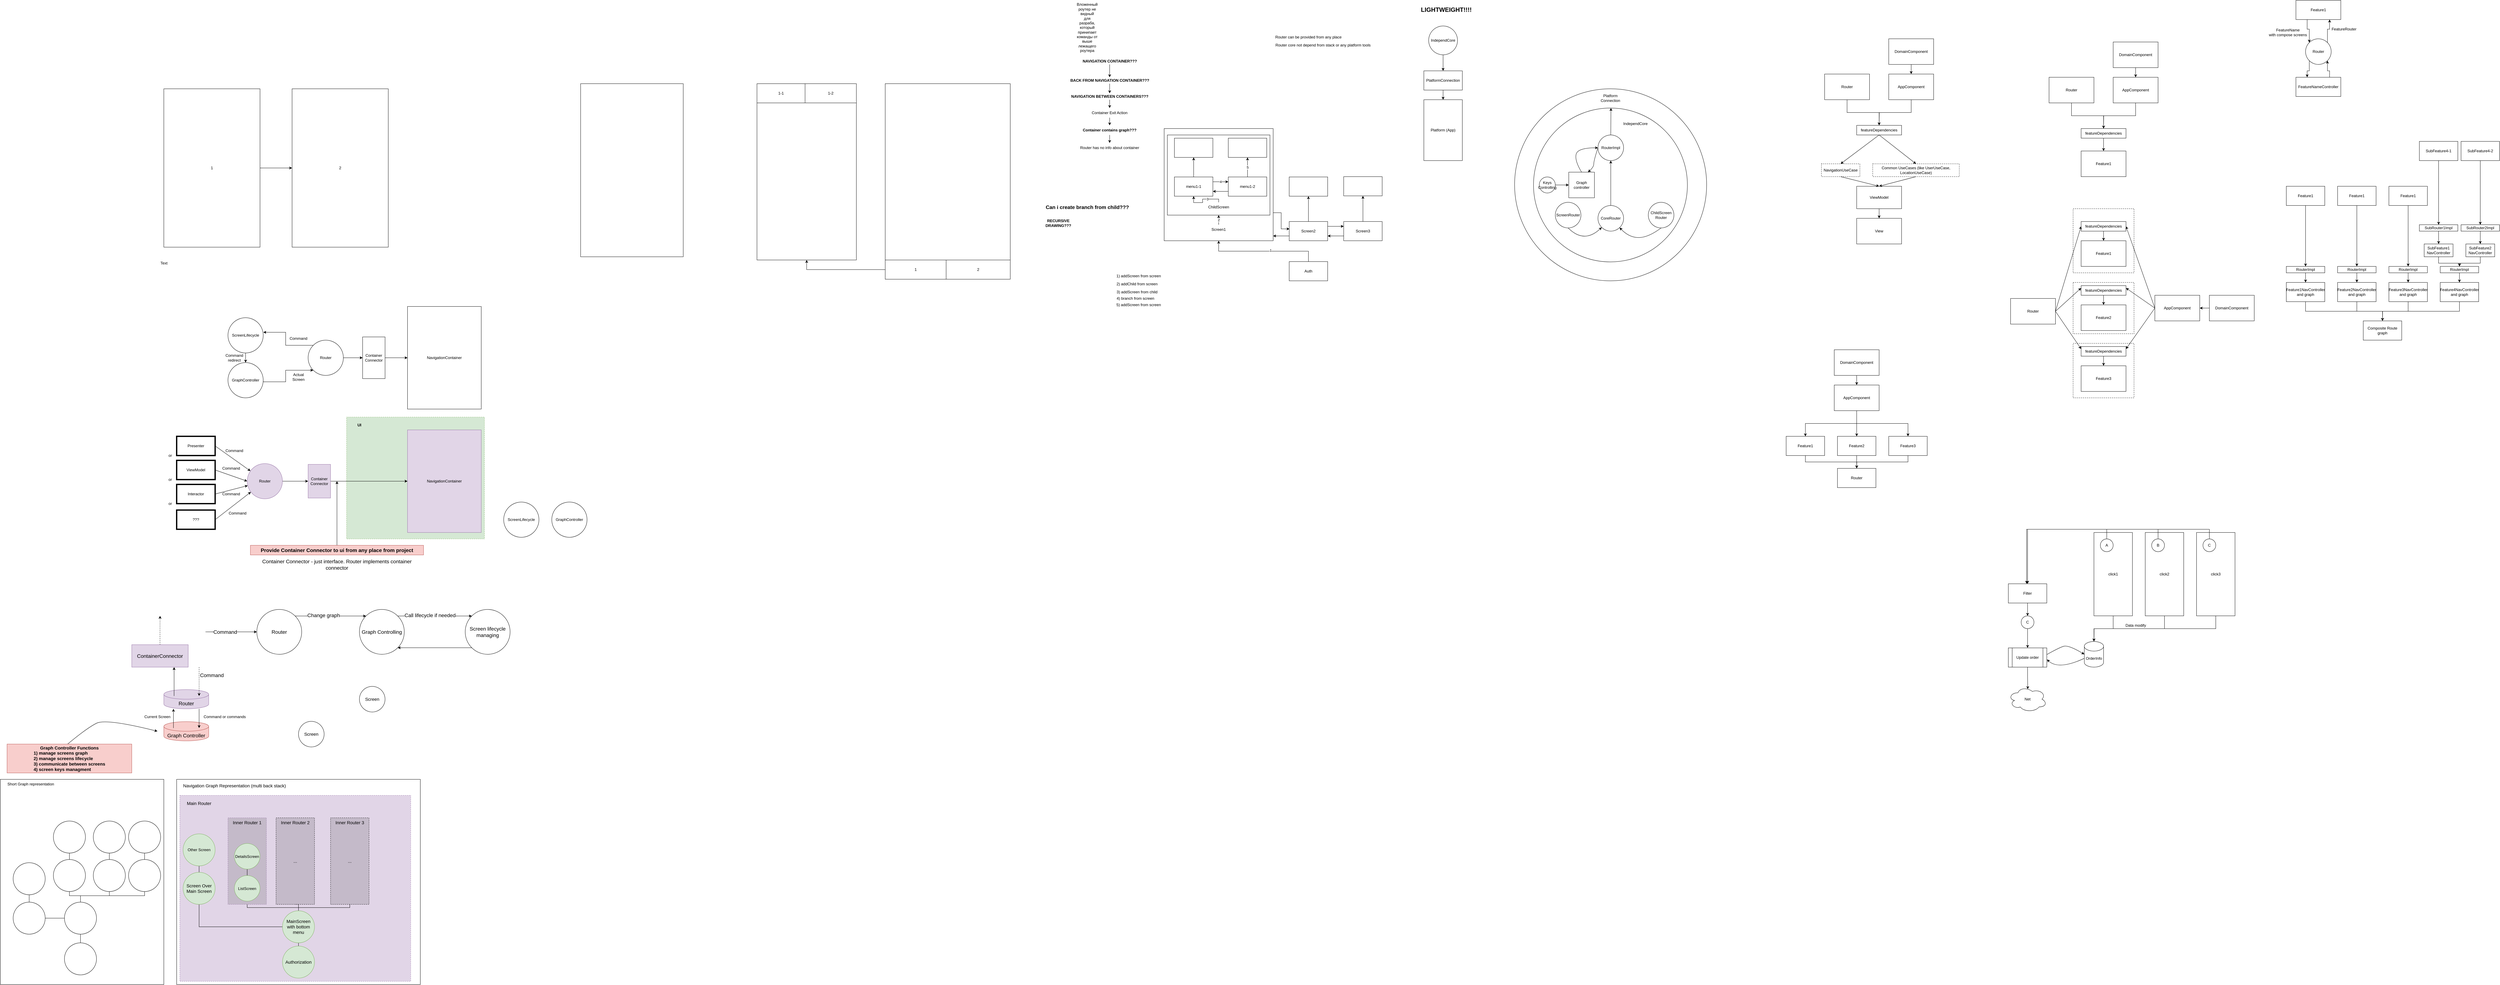 <mxfile version="15.8.6" type="device"><diagram id="uI88GS1zr7_3S_mqy8bd" name="Page-1"><mxGraphModel dx="9121" dy="2127" grid="1" gridSize="10" guides="1" tooltips="1" connect="1" arrows="1" fold="1" page="1" pageScale="1" pageWidth="827" pageHeight="1169" math="0" shadow="0"><root><mxCell id="0"/><mxCell id="1" parent="0"/><mxCell id="LpHA1Bzu3RmStP8oUFtF-108" value="" style="rounded=0;whiteSpace=wrap;html=1;fontSize=14;strokeColor=default;strokeWidth=1;" vertex="1" parent="1"><mxGeometry x="-6540" y="1270" width="760" height="640" as="geometry"/></mxCell><mxCell id="LpHA1Bzu3RmStP8oUFtF-117" value="" style="rounded=0;whiteSpace=wrap;html=1;fontSize=14;strokeColor=#9673a6;strokeWidth=1;dashed=1;fillColor=#e1d5e7;" vertex="1" parent="1"><mxGeometry x="-6530" y="1320" width="720" height="580" as="geometry"/></mxCell><mxCell id="LpHA1Bzu3RmStP8oUFtF-92" value="Router" style="shape=cylinder3;whiteSpace=wrap;html=1;boundedLbl=1;backgroundOutline=1;size=15;fontSize=16;strokeColor=#9673a6;strokeWidth=1;fillColor=#e1d5e7;" vertex="1" parent="1"><mxGeometry x="-6580" y="990" width="140" height="60" as="geometry"/></mxCell><mxCell id="LpHA1Bzu3RmStP8oUFtF-39" value="" style="rounded=0;whiteSpace=wrap;html=1;dashed=1;fillColor=#d5e8d4;strokeColor=#82b366;" vertex="1" parent="1"><mxGeometry x="-6010" y="140" width="430" height="380" as="geometry"/></mxCell><mxCell id="K08vVcVSVCOekwcF0wpj-2" value="" style="rounded=0;whiteSpace=wrap;html=1;" parent="1" vertex="1"><mxGeometry x="-3460" y="-760" width="340" height="350" as="geometry"/></mxCell><mxCell id="K08vVcVSVCOekwcF0wpj-31" value="" style="rounded=0;whiteSpace=wrap;html=1;" parent="1" vertex="1"><mxGeometry x="-3450" y="-740" width="320" height="250" as="geometry"/></mxCell><mxCell id="JVIMSSHRuKCifpgjdI71-1" value="" style="ellipse;whiteSpace=wrap;html=1;aspect=fixed;" parent="1" vertex="1"><mxGeometry x="-2367" y="-884" width="599" height="599" as="geometry"/></mxCell><mxCell id="JVIMSSHRuKCifpgjdI71-11" value="" style="ellipse;whiteSpace=wrap;html=1;aspect=fixed;" parent="1" vertex="1"><mxGeometry x="-2308" y="-824" width="480" height="480" as="geometry"/></mxCell><mxCell id="V-_wHt1WXEGKHzW5x981-41" value="" style="rounded=0;whiteSpace=wrap;html=1;dashed=1;" parent="1" vertex="1"><mxGeometry x="-625" y="-90" width="190" height="170" as="geometry"/></mxCell><mxCell id="V-_wHt1WXEGKHzW5x981-40" value="" style="rounded=0;whiteSpace=wrap;html=1;dashed=1;" parent="1" vertex="1"><mxGeometry x="-625" y="-280" width="190" height="160" as="geometry"/></mxCell><mxCell id="V-_wHt1WXEGKHzW5x981-39" value="" style="rounded=0;whiteSpace=wrap;html=1;dashed=1;" parent="1" vertex="1"><mxGeometry x="-625" y="-510" width="190" height="200" as="geometry"/></mxCell><mxCell id="7jljUays9Lcla4PdcrWJ-3" value="Composite Route graph" style="rounded=0;whiteSpace=wrap;html=1;" parent="1" vertex="1"><mxGeometry x="280" y="-160" width="120" height="60" as="geometry"/></mxCell><mxCell id="7jljUays9Lcla4PdcrWJ-8" style="edgeStyle=orthogonalEdgeStyle;rounded=0;orthogonalLoop=1;jettySize=auto;html=1;exitX=0.5;exitY=1;exitDx=0;exitDy=0;entryX=0.5;entryY=0;entryDx=0;entryDy=0;" parent="1" source="7jljUays9Lcla4PdcrWJ-4" target="7jljUays9Lcla4PdcrWJ-3" edge="1"><mxGeometry relative="1" as="geometry"/></mxCell><mxCell id="7jljUays9Lcla4PdcrWJ-4" value="Feature1NavController&lt;br&gt;and graph" style="rounded=0;whiteSpace=wrap;html=1;" parent="1" vertex="1"><mxGeometry x="40" y="-280" width="120" height="60" as="geometry"/></mxCell><mxCell id="7jljUays9Lcla4PdcrWJ-9" style="edgeStyle=orthogonalEdgeStyle;rounded=0;orthogonalLoop=1;jettySize=auto;html=1;exitX=0.5;exitY=1;exitDx=0;exitDy=0;" parent="1" source="7jljUays9Lcla4PdcrWJ-5" edge="1"><mxGeometry relative="1" as="geometry"><mxPoint x="340" y="-160" as="targetPoint"/></mxGeometry></mxCell><mxCell id="7jljUays9Lcla4PdcrWJ-5" value="Feature2NavController&lt;br&gt;and graph" style="rounded=0;whiteSpace=wrap;html=1;" parent="1" vertex="1"><mxGeometry x="200" y="-280" width="120" height="60" as="geometry"/></mxCell><mxCell id="7jljUays9Lcla4PdcrWJ-10" style="edgeStyle=orthogonalEdgeStyle;rounded=0;orthogonalLoop=1;jettySize=auto;html=1;exitX=0.5;exitY=1;exitDx=0;exitDy=0;entryX=0.5;entryY=0;entryDx=0;entryDy=0;" parent="1" source="7jljUays9Lcla4PdcrWJ-6" target="7jljUays9Lcla4PdcrWJ-3" edge="1"><mxGeometry relative="1" as="geometry"/></mxCell><mxCell id="7jljUays9Lcla4PdcrWJ-6" value="Feature3NavController&lt;br&gt;and graph" style="rounded=0;whiteSpace=wrap;html=1;" parent="1" vertex="1"><mxGeometry x="360" y="-280" width="120" height="60" as="geometry"/></mxCell><mxCell id="7jljUays9Lcla4PdcrWJ-11" style="edgeStyle=orthogonalEdgeStyle;rounded=0;orthogonalLoop=1;jettySize=auto;html=1;exitX=0.5;exitY=1;exitDx=0;exitDy=0;entryX=0.5;entryY=0;entryDx=0;entryDy=0;" parent="1" source="7jljUays9Lcla4PdcrWJ-7" target="7jljUays9Lcla4PdcrWJ-3" edge="1"><mxGeometry relative="1" as="geometry"/></mxCell><mxCell id="7jljUays9Lcla4PdcrWJ-7" value="Feature4NavController&lt;br&gt;and graph" style="rounded=0;whiteSpace=wrap;html=1;" parent="1" vertex="1"><mxGeometry x="520" y="-280" width="120" height="60" as="geometry"/></mxCell><mxCell id="7jljUays9Lcla4PdcrWJ-17" style="edgeStyle=orthogonalEdgeStyle;rounded=0;orthogonalLoop=1;jettySize=auto;html=1;exitX=0.5;exitY=1;exitDx=0;exitDy=0;entryX=0.5;entryY=0;entryDx=0;entryDy=0;" parent="1" source="7jljUays9Lcla4PdcrWJ-13" target="7jljUays9Lcla4PdcrWJ-4" edge="1"><mxGeometry relative="1" as="geometry"/></mxCell><mxCell id="7jljUays9Lcla4PdcrWJ-13" value="RouterImpl" style="rounded=0;whiteSpace=wrap;html=1;" parent="1" vertex="1"><mxGeometry x="40" y="-330" width="120" height="20" as="geometry"/></mxCell><mxCell id="7jljUays9Lcla4PdcrWJ-18" style="edgeStyle=orthogonalEdgeStyle;rounded=0;orthogonalLoop=1;jettySize=auto;html=1;exitX=0.5;exitY=1;exitDx=0;exitDy=0;" parent="1" source="7jljUays9Lcla4PdcrWJ-14" target="7jljUays9Lcla4PdcrWJ-5" edge="1"><mxGeometry relative="1" as="geometry"/></mxCell><mxCell id="7jljUays9Lcla4PdcrWJ-14" value="RouterImpl" style="rounded=0;whiteSpace=wrap;html=1;" parent="1" vertex="1"><mxGeometry x="200" y="-330" width="120" height="20" as="geometry"/></mxCell><mxCell id="7jljUays9Lcla4PdcrWJ-19" style="edgeStyle=orthogonalEdgeStyle;rounded=0;orthogonalLoop=1;jettySize=auto;html=1;exitX=0.5;exitY=1;exitDx=0;exitDy=0;entryX=0.5;entryY=0;entryDx=0;entryDy=0;" parent="1" source="7jljUays9Lcla4PdcrWJ-15" target="7jljUays9Lcla4PdcrWJ-6" edge="1"><mxGeometry relative="1" as="geometry"/></mxCell><mxCell id="7jljUays9Lcla4PdcrWJ-15" value="RouterImpl" style="rounded=0;whiteSpace=wrap;html=1;" parent="1" vertex="1"><mxGeometry x="360" y="-330" width="120" height="20" as="geometry"/></mxCell><mxCell id="7jljUays9Lcla4PdcrWJ-20" style="edgeStyle=orthogonalEdgeStyle;rounded=0;orthogonalLoop=1;jettySize=auto;html=1;exitX=0.5;exitY=1;exitDx=0;exitDy=0;entryX=0.5;entryY=0;entryDx=0;entryDy=0;" parent="1" source="7jljUays9Lcla4PdcrWJ-16" target="7jljUays9Lcla4PdcrWJ-7" edge="1"><mxGeometry relative="1" as="geometry"/></mxCell><mxCell id="7jljUays9Lcla4PdcrWJ-16" value="RouterImpl" style="rounded=0;whiteSpace=wrap;html=1;" parent="1" vertex="1"><mxGeometry x="520" y="-330" width="120" height="20" as="geometry"/></mxCell><mxCell id="7jljUays9Lcla4PdcrWJ-25" style="edgeStyle=orthogonalEdgeStyle;rounded=0;orthogonalLoop=1;jettySize=auto;html=1;exitX=0.5;exitY=1;exitDx=0;exitDy=0;entryX=0.5;entryY=0;entryDx=0;entryDy=0;" parent="1" source="7jljUays9Lcla4PdcrWJ-23" target="7jljUays9Lcla4PdcrWJ-16" edge="1"><mxGeometry relative="1" as="geometry"/></mxCell><mxCell id="7jljUays9Lcla4PdcrWJ-23" value="SubFeature1&lt;br&gt;NavController" style="rounded=0;whiteSpace=wrap;html=1;" parent="1" vertex="1"><mxGeometry x="470" y="-400" width="90" height="40" as="geometry"/></mxCell><mxCell id="7jljUays9Lcla4PdcrWJ-26" style="edgeStyle=orthogonalEdgeStyle;rounded=0;orthogonalLoop=1;jettySize=auto;html=1;exitX=0.5;exitY=1;exitDx=0;exitDy=0;" parent="1" source="7jljUays9Lcla4PdcrWJ-24" edge="1"><mxGeometry relative="1" as="geometry"><mxPoint x="580" y="-330" as="targetPoint"/></mxGeometry></mxCell><mxCell id="7jljUays9Lcla4PdcrWJ-24" value="SubFeature2&lt;br&gt;NavController" style="rounded=0;whiteSpace=wrap;html=1;" parent="1" vertex="1"><mxGeometry x="600" y="-400" width="90" height="40" as="geometry"/></mxCell><mxCell id="7jljUays9Lcla4PdcrWJ-29" style="edgeStyle=orthogonalEdgeStyle;rounded=0;orthogonalLoop=1;jettySize=auto;html=1;exitX=0.5;exitY=1;exitDx=0;exitDy=0;entryX=0.5;entryY=0;entryDx=0;entryDy=0;" parent="1" source="7jljUays9Lcla4PdcrWJ-27" target="7jljUays9Lcla4PdcrWJ-23" edge="1"><mxGeometry relative="1" as="geometry"/></mxCell><mxCell id="7jljUays9Lcla4PdcrWJ-27" value="SubRouter1Impl" style="rounded=0;whiteSpace=wrap;html=1;" parent="1" vertex="1"><mxGeometry x="455" y="-460" width="120" height="20" as="geometry"/></mxCell><mxCell id="7jljUays9Lcla4PdcrWJ-30" style="edgeStyle=orthogonalEdgeStyle;rounded=0;orthogonalLoop=1;jettySize=auto;html=1;exitX=0.5;exitY=1;exitDx=0;exitDy=0;entryX=0.5;entryY=0;entryDx=0;entryDy=0;" parent="1" source="7jljUays9Lcla4PdcrWJ-28" target="7jljUays9Lcla4PdcrWJ-24" edge="1"><mxGeometry relative="1" as="geometry"/></mxCell><mxCell id="7jljUays9Lcla4PdcrWJ-28" value="SubRouter2Impl" style="rounded=0;whiteSpace=wrap;html=1;" parent="1" vertex="1"><mxGeometry x="585" y="-460" width="120" height="20" as="geometry"/></mxCell><mxCell id="7jljUays9Lcla4PdcrWJ-37" style="edgeStyle=orthogonalEdgeStyle;rounded=0;orthogonalLoop=1;jettySize=auto;html=1;exitX=0.5;exitY=1;exitDx=0;exitDy=0;entryX=0.5;entryY=0;entryDx=0;entryDy=0;" parent="1" source="7jljUays9Lcla4PdcrWJ-31" target="7jljUays9Lcla4PdcrWJ-13" edge="1"><mxGeometry relative="1" as="geometry"/></mxCell><mxCell id="7jljUays9Lcla4PdcrWJ-31" value="Feature1" style="rounded=0;whiteSpace=wrap;html=1;" parent="1" vertex="1"><mxGeometry x="40" y="-580" width="120" height="60" as="geometry"/></mxCell><mxCell id="7jljUays9Lcla4PdcrWJ-36" style="edgeStyle=orthogonalEdgeStyle;rounded=0;orthogonalLoop=1;jettySize=auto;html=1;exitX=0.5;exitY=1;exitDx=0;exitDy=0;entryX=0.5;entryY=0;entryDx=0;entryDy=0;" parent="1" source="7jljUays9Lcla4PdcrWJ-32" target="7jljUays9Lcla4PdcrWJ-14" edge="1"><mxGeometry relative="1" as="geometry"/></mxCell><mxCell id="7jljUays9Lcla4PdcrWJ-32" value="Feature1" style="rounded=0;whiteSpace=wrap;html=1;" parent="1" vertex="1"><mxGeometry x="200" y="-580" width="120" height="60" as="geometry"/></mxCell><mxCell id="7jljUays9Lcla4PdcrWJ-38" style="edgeStyle=orthogonalEdgeStyle;rounded=0;orthogonalLoop=1;jettySize=auto;html=1;exitX=0.5;exitY=1;exitDx=0;exitDy=0;entryX=0.5;entryY=0;entryDx=0;entryDy=0;" parent="1" source="7jljUays9Lcla4PdcrWJ-33" target="7jljUays9Lcla4PdcrWJ-15" edge="1"><mxGeometry relative="1" as="geometry"/></mxCell><mxCell id="7jljUays9Lcla4PdcrWJ-33" value="Feature1" style="rounded=0;whiteSpace=wrap;html=1;" parent="1" vertex="1"><mxGeometry x="360" y="-580" width="120" height="60" as="geometry"/></mxCell><mxCell id="7jljUays9Lcla4PdcrWJ-39" style="edgeStyle=orthogonalEdgeStyle;rounded=0;orthogonalLoop=1;jettySize=auto;html=1;exitX=0.5;exitY=1;exitDx=0;exitDy=0;entryX=0.5;entryY=0;entryDx=0;entryDy=0;" parent="1" source="7jljUays9Lcla4PdcrWJ-34" target="7jljUays9Lcla4PdcrWJ-27" edge="1"><mxGeometry relative="1" as="geometry"/></mxCell><mxCell id="7jljUays9Lcla4PdcrWJ-34" value="SubFeature4-1" style="rounded=0;whiteSpace=wrap;html=1;" parent="1" vertex="1"><mxGeometry x="455" y="-720" width="120" height="60" as="geometry"/></mxCell><mxCell id="7jljUays9Lcla4PdcrWJ-40" style="edgeStyle=orthogonalEdgeStyle;rounded=0;orthogonalLoop=1;jettySize=auto;html=1;exitX=0.5;exitY=1;exitDx=0;exitDy=0;entryX=0.5;entryY=0;entryDx=0;entryDy=0;" parent="1" source="7jljUays9Lcla4PdcrWJ-35" target="7jljUays9Lcla4PdcrWJ-28" edge="1"><mxGeometry relative="1" as="geometry"/></mxCell><mxCell id="7jljUays9Lcla4PdcrWJ-35" value="SubFeature4-2" style="rounded=0;whiteSpace=wrap;html=1;" parent="1" vertex="1"><mxGeometry x="585" y="-720" width="120" height="60" as="geometry"/></mxCell><mxCell id="7jljUays9Lcla4PdcrWJ-46" style="edgeStyle=orthogonalEdgeStyle;rounded=0;orthogonalLoop=1;jettySize=auto;html=1;exitX=0.25;exitY=1;exitDx=0;exitDy=0;entryX=0;entryY=0;entryDx=0;entryDy=0;" parent="1" source="7jljUays9Lcla4PdcrWJ-42" target="7jljUays9Lcla4PdcrWJ-43" edge="1"><mxGeometry relative="1" as="geometry"/></mxCell><mxCell id="7jljUays9Lcla4PdcrWJ-42" value="Feature1" style="rounded=0;whiteSpace=wrap;html=1;" parent="1" vertex="1"><mxGeometry x="70" y="-1160" width="140" height="60" as="geometry"/></mxCell><mxCell id="7jljUays9Lcla4PdcrWJ-56" style="edgeStyle=orthogonalEdgeStyle;rounded=0;orthogonalLoop=1;jettySize=auto;html=1;exitX=0;exitY=1;exitDx=0;exitDy=0;entryX=0.25;entryY=0;entryDx=0;entryDy=0;" parent="1" source="7jljUays9Lcla4PdcrWJ-43" target="7jljUays9Lcla4PdcrWJ-55" edge="1"><mxGeometry relative="1" as="geometry"/></mxCell><mxCell id="7jljUays9Lcla4PdcrWJ-60" style="edgeStyle=orthogonalEdgeStyle;rounded=0;orthogonalLoop=1;jettySize=auto;html=1;exitX=1;exitY=0;exitDx=0;exitDy=0;entryX=0.75;entryY=1;entryDx=0;entryDy=0;" parent="1" source="7jljUays9Lcla4PdcrWJ-43" target="7jljUays9Lcla4PdcrWJ-42" edge="1"><mxGeometry relative="1" as="geometry"/></mxCell><mxCell id="7jljUays9Lcla4PdcrWJ-43" value="Router" style="ellipse;whiteSpace=wrap;html=1;aspect=fixed;" parent="1" vertex="1"><mxGeometry x="100" y="-1040" width="80" height="80" as="geometry"/></mxCell><mxCell id="7jljUays9Lcla4PdcrWJ-49" value="FeatureName&lt;br&gt;with compose screens" style="text;html=1;strokeColor=none;fillColor=none;align=center;verticalAlign=middle;whiteSpace=wrap;rounded=0;" parent="1" vertex="1"><mxGeometry x="-30" y="-1070" width="150" height="20" as="geometry"/></mxCell><mxCell id="7jljUays9Lcla4PdcrWJ-57" style="edgeStyle=orthogonalEdgeStyle;rounded=0;orthogonalLoop=1;jettySize=auto;html=1;exitX=0.75;exitY=0;exitDx=0;exitDy=0;entryX=1;entryY=1;entryDx=0;entryDy=0;" parent="1" source="7jljUays9Lcla4PdcrWJ-55" target="7jljUays9Lcla4PdcrWJ-43" edge="1"><mxGeometry relative="1" as="geometry"/></mxCell><mxCell id="7jljUays9Lcla4PdcrWJ-55" value="FeatureNameController&lt;br&gt;" style="rounded=0;whiteSpace=wrap;html=1;" parent="1" vertex="1"><mxGeometry x="70" y="-920" width="140" height="60" as="geometry"/></mxCell><mxCell id="7jljUays9Lcla4PdcrWJ-61" value="FeatureRouter" style="text;html=1;strokeColor=none;fillColor=none;align=center;verticalAlign=middle;whiteSpace=wrap;rounded=0;" parent="1" vertex="1"><mxGeometry x="200" y="-1080" width="40" height="20" as="geometry"/></mxCell><mxCell id="V-_wHt1WXEGKHzW5x981-1" value="AppComponent" style="rounded=0;whiteSpace=wrap;html=1;" parent="1" vertex="1"><mxGeometry x="-370" y="-240" width="140" height="80" as="geometry"/></mxCell><mxCell id="V-_wHt1WXEGKHzW5x981-37" style="edgeStyle=orthogonalEdgeStyle;rounded=0;orthogonalLoop=1;jettySize=auto;html=1;exitX=0;exitY=0.5;exitDx=0;exitDy=0;entryX=1;entryY=0.5;entryDx=0;entryDy=0;" parent="1" source="V-_wHt1WXEGKHzW5x981-2" target="V-_wHt1WXEGKHzW5x981-1" edge="1"><mxGeometry relative="1" as="geometry"/></mxCell><mxCell id="V-_wHt1WXEGKHzW5x981-2" value="DomainComponent" style="rounded=0;whiteSpace=wrap;html=1;" parent="1" vertex="1"><mxGeometry x="-200" y="-240" width="140" height="80" as="geometry"/></mxCell><mxCell id="V-_wHt1WXEGKHzW5x981-12" value="Router" style="rounded=0;whiteSpace=wrap;html=1;" parent="1" vertex="1"><mxGeometry x="-820" y="-230" width="140" height="80" as="geometry"/></mxCell><mxCell id="V-_wHt1WXEGKHzW5x981-13" value="Feature1" style="rounded=0;whiteSpace=wrap;html=1;" parent="1" vertex="1"><mxGeometry x="-600" y="-410" width="140" height="80" as="geometry"/></mxCell><mxCell id="V-_wHt1WXEGKHzW5x981-26" style="edgeStyle=orthogonalEdgeStyle;rounded=0;orthogonalLoop=1;jettySize=auto;html=1;exitX=0.5;exitY=1;exitDx=0;exitDy=0;entryX=0.5;entryY=0;entryDx=0;entryDy=0;" parent="1" source="V-_wHt1WXEGKHzW5x981-16" target="V-_wHt1WXEGKHzW5x981-13" edge="1"><mxGeometry relative="1" as="geometry"/></mxCell><mxCell id="V-_wHt1WXEGKHzW5x981-16" value="featureDependencies" style="rounded=0;whiteSpace=wrap;html=1;" parent="1" vertex="1"><mxGeometry x="-600" y="-470" width="140" height="30" as="geometry"/></mxCell><mxCell id="V-_wHt1WXEGKHzW5x981-31" value="Feature2" style="rounded=0;whiteSpace=wrap;html=1;" parent="1" vertex="1"><mxGeometry x="-600" y="-210" width="140" height="80" as="geometry"/></mxCell><mxCell id="V-_wHt1WXEGKHzW5x981-32" style="edgeStyle=orthogonalEdgeStyle;rounded=0;orthogonalLoop=1;jettySize=auto;html=1;exitX=0.5;exitY=1;exitDx=0;exitDy=0;entryX=0.5;entryY=0;entryDx=0;entryDy=0;" parent="1" source="V-_wHt1WXEGKHzW5x981-33" target="V-_wHt1WXEGKHzW5x981-31" edge="1"><mxGeometry relative="1" as="geometry"/></mxCell><mxCell id="V-_wHt1WXEGKHzW5x981-33" value="featureDependencies" style="rounded=0;whiteSpace=wrap;html=1;" parent="1" vertex="1"><mxGeometry x="-600" y="-270" width="140" height="30" as="geometry"/></mxCell><mxCell id="V-_wHt1WXEGKHzW5x981-34" value="Feature3" style="rounded=0;whiteSpace=wrap;html=1;" parent="1" vertex="1"><mxGeometry x="-600" y="-20" width="140" height="80" as="geometry"/></mxCell><mxCell id="V-_wHt1WXEGKHzW5x981-35" style="edgeStyle=orthogonalEdgeStyle;rounded=0;orthogonalLoop=1;jettySize=auto;html=1;exitX=0.5;exitY=1;exitDx=0;exitDy=0;entryX=0.5;entryY=0;entryDx=0;entryDy=0;" parent="1" source="V-_wHt1WXEGKHzW5x981-36" target="V-_wHt1WXEGKHzW5x981-34" edge="1"><mxGeometry relative="1" as="geometry"/></mxCell><mxCell id="V-_wHt1WXEGKHzW5x981-36" value="featureDependencies" style="rounded=0;whiteSpace=wrap;html=1;" parent="1" vertex="1"><mxGeometry x="-600" y="-80" width="140" height="30" as="geometry"/></mxCell><mxCell id="V-_wHt1WXEGKHzW5x981-38" value="" style="endArrow=classic;html=1;exitX=1;exitY=0.5;exitDx=0;exitDy=0;entryX=0;entryY=0.5;entryDx=0;entryDy=0;" parent="1" source="V-_wHt1WXEGKHzW5x981-12" target="V-_wHt1WXEGKHzW5x981-16" edge="1"><mxGeometry width="50" height="50" relative="1" as="geometry"><mxPoint x="-710" y="-320" as="sourcePoint"/><mxPoint x="-660" y="-370" as="targetPoint"/></mxGeometry></mxCell><mxCell id="V-_wHt1WXEGKHzW5x981-42" value="" style="endArrow=classic;html=1;exitX=1;exitY=0.5;exitDx=0;exitDy=0;entryX=0;entryY=0.25;entryDx=0;entryDy=0;" parent="1" source="V-_wHt1WXEGKHzW5x981-12" target="V-_wHt1WXEGKHzW5x981-33" edge="1"><mxGeometry width="50" height="50" relative="1" as="geometry"><mxPoint x="-820" y="-50" as="sourcePoint"/><mxPoint x="-770" y="-100" as="targetPoint"/></mxGeometry></mxCell><mxCell id="V-_wHt1WXEGKHzW5x981-43" value="" style="endArrow=classic;html=1;entryX=0;entryY=0.25;entryDx=0;entryDy=0;" parent="1" target="V-_wHt1WXEGKHzW5x981-36" edge="1"><mxGeometry width="50" height="50" relative="1" as="geometry"><mxPoint x="-680" y="-190" as="sourcePoint"/><mxPoint x="-650" y="-60" as="targetPoint"/></mxGeometry></mxCell><mxCell id="V-_wHt1WXEGKHzW5x981-44" value="" style="endArrow=classic;html=1;exitX=0;exitY=0.5;exitDx=0;exitDy=0;entryX=1;entryY=0.5;entryDx=0;entryDy=0;" parent="1" source="V-_wHt1WXEGKHzW5x981-1" target="V-_wHt1WXEGKHzW5x981-16" edge="1"><mxGeometry width="50" height="50" relative="1" as="geometry"><mxPoint x="-420" y="-280" as="sourcePoint"/><mxPoint x="-370" y="-330" as="targetPoint"/></mxGeometry></mxCell><mxCell id="V-_wHt1WXEGKHzW5x981-45" value="" style="endArrow=classic;html=1;exitX=0;exitY=0.5;exitDx=0;exitDy=0;entryX=1;entryY=0.25;entryDx=0;entryDy=0;" parent="1" source="V-_wHt1WXEGKHzW5x981-1" target="V-_wHt1WXEGKHzW5x981-33" edge="1"><mxGeometry width="50" height="50" relative="1" as="geometry"><mxPoint x="-350" y="-30" as="sourcePoint"/><mxPoint x="-300" y="-80" as="targetPoint"/></mxGeometry></mxCell><mxCell id="V-_wHt1WXEGKHzW5x981-46" value="" style="endArrow=classic;html=1;entryX=1;entryY=0.25;entryDx=0;entryDy=0;" parent="1" target="V-_wHt1WXEGKHzW5x981-36" edge="1"><mxGeometry width="50" height="50" relative="1" as="geometry"><mxPoint x="-370" y="-200" as="sourcePoint"/><mxPoint x="-190" y="-50" as="targetPoint"/></mxGeometry></mxCell><mxCell id="V-_wHt1WXEGKHzW5x981-51" value="Feature1" style="rounded=0;whiteSpace=wrap;html=1;" parent="1" vertex="1"><mxGeometry x="-600" y="-690" width="140" height="80" as="geometry"/></mxCell><mxCell id="V-_wHt1WXEGKHzW5x981-52" style="edgeStyle=orthogonalEdgeStyle;rounded=0;orthogonalLoop=1;jettySize=auto;html=1;exitX=0.5;exitY=1;exitDx=0;exitDy=0;entryX=0.5;entryY=0;entryDx=0;entryDy=0;" parent="1" source="V-_wHt1WXEGKHzW5x981-53" target="V-_wHt1WXEGKHzW5x981-51" edge="1"><mxGeometry relative="1" as="geometry"/></mxCell><mxCell id="V-_wHt1WXEGKHzW5x981-53" value="featureDependencies" style="rounded=0;whiteSpace=wrap;html=1;" parent="1" vertex="1"><mxGeometry x="-600" y="-760" width="140" height="30" as="geometry"/></mxCell><mxCell id="V-_wHt1WXEGKHzW5x981-59" style="edgeStyle=orthogonalEdgeStyle;rounded=0;orthogonalLoop=1;jettySize=auto;html=1;exitX=0.5;exitY=1;exitDx=0;exitDy=0;entryX=0.5;entryY=0;entryDx=0;entryDy=0;" parent="1" source="V-_wHt1WXEGKHzW5x981-54" target="V-_wHt1WXEGKHzW5x981-53" edge="1"><mxGeometry relative="1" as="geometry"/></mxCell><mxCell id="V-_wHt1WXEGKHzW5x981-54" value="Router" style="rounded=0;whiteSpace=wrap;html=1;" parent="1" vertex="1"><mxGeometry x="-700" y="-920" width="140" height="80" as="geometry"/></mxCell><mxCell id="V-_wHt1WXEGKHzW5x981-60" style="edgeStyle=orthogonalEdgeStyle;rounded=0;orthogonalLoop=1;jettySize=auto;html=1;exitX=0.5;exitY=1;exitDx=0;exitDy=0;" parent="1" source="V-_wHt1WXEGKHzW5x981-55" edge="1"><mxGeometry relative="1" as="geometry"><mxPoint x="-530" y="-760" as="targetPoint"/></mxGeometry></mxCell><mxCell id="V-_wHt1WXEGKHzW5x981-55" value="AppComponent" style="rounded=0;whiteSpace=wrap;html=1;" parent="1" vertex="1"><mxGeometry x="-500" y="-920" width="140" height="80" as="geometry"/></mxCell><mxCell id="V-_wHt1WXEGKHzW5x981-58" style="edgeStyle=orthogonalEdgeStyle;rounded=0;orthogonalLoop=1;jettySize=auto;html=1;exitX=0.5;exitY=1;exitDx=0;exitDy=0;entryX=0.5;entryY=0;entryDx=0;entryDy=0;" parent="1" source="V-_wHt1WXEGKHzW5x981-57" target="V-_wHt1WXEGKHzW5x981-55" edge="1"><mxGeometry relative="1" as="geometry"/></mxCell><mxCell id="V-_wHt1WXEGKHzW5x981-57" value="DomainComponent" style="rounded=0;whiteSpace=wrap;html=1;" parent="1" vertex="1"><mxGeometry x="-500" y="-1030" width="140" height="80" as="geometry"/></mxCell><mxCell id="V-_wHt1WXEGKHzW5x981-62" value="View" style="rounded=0;whiteSpace=wrap;html=1;" parent="1" vertex="1"><mxGeometry x="-1300" y="-480" width="140" height="80" as="geometry"/></mxCell><mxCell id="V-_wHt1WXEGKHzW5x981-64" value="featureDependencies" style="rounded=0;whiteSpace=wrap;html=1;" parent="1" vertex="1"><mxGeometry x="-1300" y="-770" width="140" height="30" as="geometry"/></mxCell><mxCell id="V-_wHt1WXEGKHzW5x981-65" style="edgeStyle=orthogonalEdgeStyle;rounded=0;orthogonalLoop=1;jettySize=auto;html=1;exitX=0.5;exitY=1;exitDx=0;exitDy=0;entryX=0.5;entryY=0;entryDx=0;entryDy=0;" parent="1" source="V-_wHt1WXEGKHzW5x981-66" target="V-_wHt1WXEGKHzW5x981-64" edge="1"><mxGeometry relative="1" as="geometry"/></mxCell><mxCell id="V-_wHt1WXEGKHzW5x981-66" value="Router" style="rounded=0;whiteSpace=wrap;html=1;" parent="1" vertex="1"><mxGeometry x="-1400" y="-930" width="140" height="80" as="geometry"/></mxCell><mxCell id="V-_wHt1WXEGKHzW5x981-67" style="edgeStyle=orthogonalEdgeStyle;rounded=0;orthogonalLoop=1;jettySize=auto;html=1;exitX=0.5;exitY=1;exitDx=0;exitDy=0;" parent="1" source="V-_wHt1WXEGKHzW5x981-68" edge="1"><mxGeometry relative="1" as="geometry"><mxPoint x="-1230" y="-770" as="targetPoint"/></mxGeometry></mxCell><mxCell id="V-_wHt1WXEGKHzW5x981-68" value="AppComponent" style="rounded=0;whiteSpace=wrap;html=1;" parent="1" vertex="1"><mxGeometry x="-1200" y="-930" width="140" height="80" as="geometry"/></mxCell><mxCell id="V-_wHt1WXEGKHzW5x981-69" style="edgeStyle=orthogonalEdgeStyle;rounded=0;orthogonalLoop=1;jettySize=auto;html=1;exitX=0.5;exitY=1;exitDx=0;exitDy=0;entryX=0.5;entryY=0;entryDx=0;entryDy=0;" parent="1" source="V-_wHt1WXEGKHzW5x981-70" target="V-_wHt1WXEGKHzW5x981-68" edge="1"><mxGeometry relative="1" as="geometry"/></mxCell><mxCell id="V-_wHt1WXEGKHzW5x981-70" value="DomainComponent" style="rounded=0;whiteSpace=wrap;html=1;" parent="1" vertex="1"><mxGeometry x="-1200" y="-1040" width="140" height="80" as="geometry"/></mxCell><mxCell id="V-_wHt1WXEGKHzW5x981-72" value="NavigationUseCase" style="rounded=0;whiteSpace=wrap;html=1;dashed=1;" parent="1" vertex="1"><mxGeometry x="-1410" y="-650" width="120" height="40" as="geometry"/></mxCell><mxCell id="V-_wHt1WXEGKHzW5x981-73" value="Common UseCases (like UserUseCase, LocationUseCase)" style="rounded=0;whiteSpace=wrap;html=1;dashed=1;" parent="1" vertex="1"><mxGeometry x="-1250" y="-650" width="270" height="40" as="geometry"/></mxCell><mxCell id="V-_wHt1WXEGKHzW5x981-79" style="edgeStyle=orthogonalEdgeStyle;rounded=0;orthogonalLoop=1;jettySize=auto;html=1;exitX=0.5;exitY=1;exitDx=0;exitDy=0;entryX=0.5;entryY=0;entryDx=0;entryDy=0;" parent="1" source="V-_wHt1WXEGKHzW5x981-74" target="V-_wHt1WXEGKHzW5x981-62" edge="1"><mxGeometry relative="1" as="geometry"/></mxCell><mxCell id="V-_wHt1WXEGKHzW5x981-74" value="ViewModel" style="rounded=0;whiteSpace=wrap;html=1;" parent="1" vertex="1"><mxGeometry x="-1300" y="-580" width="140" height="70" as="geometry"/></mxCell><mxCell id="V-_wHt1WXEGKHzW5x981-75" value="" style="endArrow=classic;html=1;exitX=0.5;exitY=1;exitDx=0;exitDy=0;entryX=0.5;entryY=0;entryDx=0;entryDy=0;" parent="1" source="V-_wHt1WXEGKHzW5x981-64" target="V-_wHt1WXEGKHzW5x981-72" edge="1"><mxGeometry width="50" height="50" relative="1" as="geometry"><mxPoint x="-1310" y="-690" as="sourcePoint"/><mxPoint x="-1260" y="-740" as="targetPoint"/></mxGeometry></mxCell><mxCell id="V-_wHt1WXEGKHzW5x981-76" value="" style="endArrow=classic;html=1;entryX=0.5;entryY=0;entryDx=0;entryDy=0;" parent="1" target="V-_wHt1WXEGKHzW5x981-73" edge="1"><mxGeometry width="50" height="50" relative="1" as="geometry"><mxPoint x="-1230" y="-740" as="sourcePoint"/><mxPoint x="-1060" y="-710" as="targetPoint"/></mxGeometry></mxCell><mxCell id="V-_wHt1WXEGKHzW5x981-77" value="" style="endArrow=classic;html=1;exitX=0.5;exitY=1;exitDx=0;exitDy=0;entryX=0.5;entryY=0;entryDx=0;entryDy=0;" parent="1" source="V-_wHt1WXEGKHzW5x981-72" target="V-_wHt1WXEGKHzW5x981-74" edge="1"><mxGeometry width="50" height="50" relative="1" as="geometry"><mxPoint x="-1410" y="-510" as="sourcePoint"/><mxPoint x="-1360" y="-560" as="targetPoint"/></mxGeometry></mxCell><mxCell id="V-_wHt1WXEGKHzW5x981-78" value="" style="endArrow=classic;html=1;exitX=0.5;exitY=1;exitDx=0;exitDy=0;entryX=0.5;entryY=0;entryDx=0;entryDy=0;" parent="1" source="V-_wHt1WXEGKHzW5x981-73" target="V-_wHt1WXEGKHzW5x981-74" edge="1"><mxGeometry width="50" height="50" relative="1" as="geometry"><mxPoint x="-1050" y="-480" as="sourcePoint"/><mxPoint x="-1000" y="-530" as="targetPoint"/></mxGeometry></mxCell><mxCell id="V-_wHt1WXEGKHzW5x981-91" style="edgeStyle=orthogonalEdgeStyle;rounded=0;orthogonalLoop=1;jettySize=auto;html=1;exitX=0.5;exitY=1;exitDx=0;exitDy=0;" parent="1" source="V-_wHt1WXEGKHzW5x981-81" target="V-_wHt1WXEGKHzW5x981-84" edge="1"><mxGeometry relative="1" as="geometry"/></mxCell><mxCell id="V-_wHt1WXEGKHzW5x981-81" value="Feature1" style="rounded=0;whiteSpace=wrap;html=1;" parent="1" vertex="1"><mxGeometry x="-1520" y="200" width="120" height="60" as="geometry"/></mxCell><mxCell id="V-_wHt1WXEGKHzW5x981-92" style="edgeStyle=orthogonalEdgeStyle;rounded=0;orthogonalLoop=1;jettySize=auto;html=1;exitX=0.5;exitY=1;exitDx=0;exitDy=0;entryX=0.5;entryY=0;entryDx=0;entryDy=0;" parent="1" source="V-_wHt1WXEGKHzW5x981-82" target="V-_wHt1WXEGKHzW5x981-84" edge="1"><mxGeometry relative="1" as="geometry"/></mxCell><mxCell id="V-_wHt1WXEGKHzW5x981-82" value="Feature2" style="rounded=0;whiteSpace=wrap;html=1;" parent="1" vertex="1"><mxGeometry x="-1360" y="200" width="120" height="60" as="geometry"/></mxCell><mxCell id="V-_wHt1WXEGKHzW5x981-93" style="edgeStyle=orthogonalEdgeStyle;rounded=0;orthogonalLoop=1;jettySize=auto;html=1;exitX=0.5;exitY=1;exitDx=0;exitDy=0;" parent="1" source="V-_wHt1WXEGKHzW5x981-83" edge="1"><mxGeometry relative="1" as="geometry"><mxPoint x="-1300" y="300.0" as="targetPoint"/></mxGeometry></mxCell><mxCell id="V-_wHt1WXEGKHzW5x981-83" value="Feature3" style="rounded=0;whiteSpace=wrap;html=1;" parent="1" vertex="1"><mxGeometry x="-1200" y="200" width="120" height="60" as="geometry"/></mxCell><mxCell id="V-_wHt1WXEGKHzW5x981-84" value="Router" style="rounded=0;whiteSpace=wrap;html=1;" parent="1" vertex="1"><mxGeometry x="-1360" y="300" width="120" height="60" as="geometry"/></mxCell><mxCell id="V-_wHt1WXEGKHzW5x981-88" style="edgeStyle=orthogonalEdgeStyle;rounded=0;orthogonalLoop=1;jettySize=auto;html=1;exitX=0.5;exitY=1;exitDx=0;exitDy=0;entryX=0.5;entryY=0;entryDx=0;entryDy=0;" parent="1" source="V-_wHt1WXEGKHzW5x981-85" target="V-_wHt1WXEGKHzW5x981-81" edge="1"><mxGeometry relative="1" as="geometry"/></mxCell><mxCell id="V-_wHt1WXEGKHzW5x981-89" style="edgeStyle=orthogonalEdgeStyle;rounded=0;orthogonalLoop=1;jettySize=auto;html=1;exitX=0.5;exitY=1;exitDx=0;exitDy=0;" parent="1" source="V-_wHt1WXEGKHzW5x981-85" target="V-_wHt1WXEGKHzW5x981-82" edge="1"><mxGeometry relative="1" as="geometry"/></mxCell><mxCell id="V-_wHt1WXEGKHzW5x981-90" style="edgeStyle=orthogonalEdgeStyle;rounded=0;orthogonalLoop=1;jettySize=auto;html=1;exitX=0.5;exitY=1;exitDx=0;exitDy=0;entryX=0.5;entryY=0;entryDx=0;entryDy=0;" parent="1" source="V-_wHt1WXEGKHzW5x981-85" target="V-_wHt1WXEGKHzW5x981-83" edge="1"><mxGeometry relative="1" as="geometry"/></mxCell><mxCell id="V-_wHt1WXEGKHzW5x981-85" value="AppComponent" style="rounded=0;whiteSpace=wrap;html=1;" parent="1" vertex="1"><mxGeometry x="-1370" y="40" width="140" height="80" as="geometry"/></mxCell><mxCell id="V-_wHt1WXEGKHzW5x981-86" style="edgeStyle=orthogonalEdgeStyle;rounded=0;orthogonalLoop=1;jettySize=auto;html=1;exitX=0.5;exitY=1;exitDx=0;exitDy=0;entryX=0.5;entryY=0;entryDx=0;entryDy=0;" parent="1" source="V-_wHt1WXEGKHzW5x981-87" target="V-_wHt1WXEGKHzW5x981-85" edge="1"><mxGeometry relative="1" as="geometry"/></mxCell><mxCell id="V-_wHt1WXEGKHzW5x981-87" value="DomainComponent" style="rounded=0;whiteSpace=wrap;html=1;" parent="1" vertex="1"><mxGeometry x="-1370" y="-70" width="140" height="80" as="geometry"/></mxCell><mxCell id="keX5d9g8VdQP55j68CzV-7" value="OrderInfo" style="shape=cylinder3;whiteSpace=wrap;html=1;boundedLbl=1;backgroundOutline=1;size=15;" parent="1" vertex="1"><mxGeometry x="-590" y="840" width="60" height="80" as="geometry"/></mxCell><mxCell id="keX5d9g8VdQP55j68CzV-11" style="edgeStyle=orthogonalEdgeStyle;rounded=0;orthogonalLoop=1;jettySize=auto;html=1;exitX=0.5;exitY=1;exitDx=0;exitDy=0;entryX=0.5;entryY=0;entryDx=0;entryDy=0;entryPerimeter=0;" parent="1" source="keX5d9g8VdQP55j68CzV-8" target="keX5d9g8VdQP55j68CzV-7" edge="1"><mxGeometry relative="1" as="geometry"/></mxCell><mxCell id="keX5d9g8VdQP55j68CzV-8" value="click1" style="rounded=0;whiteSpace=wrap;html=1;" parent="1" vertex="1"><mxGeometry x="-560" y="500" width="120" height="260" as="geometry"/></mxCell><mxCell id="keX5d9g8VdQP55j68CzV-12" style="edgeStyle=orthogonalEdgeStyle;rounded=0;orthogonalLoop=1;jettySize=auto;html=1;exitX=0.5;exitY=1;exitDx=0;exitDy=0;" parent="1" source="keX5d9g8VdQP55j68CzV-9" edge="1"><mxGeometry relative="1" as="geometry"><mxPoint x="-560" y="840" as="targetPoint"/></mxGeometry></mxCell><mxCell id="keX5d9g8VdQP55j68CzV-9" value="click2" style="rounded=0;whiteSpace=wrap;html=1;" parent="1" vertex="1"><mxGeometry x="-400" y="500" width="120" height="260" as="geometry"/></mxCell><mxCell id="keX5d9g8VdQP55j68CzV-13" style="edgeStyle=orthogonalEdgeStyle;rounded=0;orthogonalLoop=1;jettySize=auto;html=1;exitX=0.5;exitY=1;exitDx=0;exitDy=0;" parent="1" source="keX5d9g8VdQP55j68CzV-10" edge="1"><mxGeometry relative="1" as="geometry"><mxPoint x="-560" y="840" as="targetPoint"/></mxGeometry></mxCell><mxCell id="keX5d9g8VdQP55j68CzV-10" value="click3" style="rounded=0;whiteSpace=wrap;html=1;" parent="1" vertex="1"><mxGeometry x="-240" y="500" width="120" height="260" as="geometry"/></mxCell><mxCell id="keX5d9g8VdQP55j68CzV-14" value="Data modify" style="text;html=1;align=center;verticalAlign=middle;resizable=0;points=[];autosize=1;strokeColor=none;fillColor=none;" parent="1" vertex="1"><mxGeometry x="-470" y="780" width="80" height="20" as="geometry"/></mxCell><mxCell id="keX5d9g8VdQP55j68CzV-26" style="edgeStyle=orthogonalEdgeStyle;rounded=0;orthogonalLoop=1;jettySize=auto;html=1;exitX=0.5;exitY=0;exitDx=0;exitDy=0;entryX=0.5;entryY=0;entryDx=0;entryDy=0;" parent="1" source="keX5d9g8VdQP55j68CzV-15" target="keX5d9g8VdQP55j68CzV-25" edge="1"><mxGeometry relative="1" as="geometry"><Array as="points"><mxPoint x="-520" y="490"/><mxPoint x="-767" y="490"/></Array></mxGeometry></mxCell><mxCell id="keX5d9g8VdQP55j68CzV-15" value="A" style="ellipse;whiteSpace=wrap;html=1;aspect=fixed;" parent="1" vertex="1"><mxGeometry x="-540" y="520" width="40" height="40" as="geometry"/></mxCell><mxCell id="keX5d9g8VdQP55j68CzV-27" style="edgeStyle=orthogonalEdgeStyle;rounded=0;orthogonalLoop=1;jettySize=auto;html=1;exitX=0.5;exitY=0;exitDx=0;exitDy=0;" parent="1" source="keX5d9g8VdQP55j68CzV-17" edge="1"><mxGeometry relative="1" as="geometry"><mxPoint x="-770" y="660" as="targetPoint"/><Array as="points"><mxPoint x="-360" y="490"/><mxPoint x="-770" y="490"/></Array></mxGeometry></mxCell><mxCell id="keX5d9g8VdQP55j68CzV-17" value="B" style="ellipse;whiteSpace=wrap;html=1;aspect=fixed;" parent="1" vertex="1"><mxGeometry x="-380" y="520" width="40" height="40" as="geometry"/></mxCell><mxCell id="keX5d9g8VdQP55j68CzV-28" style="edgeStyle=orthogonalEdgeStyle;rounded=0;orthogonalLoop=1;jettySize=auto;html=1;exitX=0.5;exitY=0;exitDx=0;exitDy=0;entryX=0.5;entryY=0;entryDx=0;entryDy=0;" parent="1" source="keX5d9g8VdQP55j68CzV-18" target="keX5d9g8VdQP55j68CzV-25" edge="1"><mxGeometry relative="1" as="geometry"><Array as="points"><mxPoint x="-200" y="490"/><mxPoint x="-767" y="490"/></Array></mxGeometry></mxCell><mxCell id="keX5d9g8VdQP55j68CzV-18" value="C" style="ellipse;whiteSpace=wrap;html=1;aspect=fixed;" parent="1" vertex="1"><mxGeometry x="-220" y="520" width="40" height="40" as="geometry"/></mxCell><mxCell id="keX5d9g8VdQP55j68CzV-23" style="edgeStyle=orthogonalEdgeStyle;rounded=0;orthogonalLoop=1;jettySize=auto;html=1;exitX=0.5;exitY=1;exitDx=0;exitDy=0;entryX=0.505;entryY=0.108;entryDx=0;entryDy=0;entryPerimeter=0;" parent="1" source="keX5d9g8VdQP55j68CzV-19" target="keX5d9g8VdQP55j68CzV-22" edge="1"><mxGeometry relative="1" as="geometry"/></mxCell><mxCell id="keX5d9g8VdQP55j68CzV-19" value="Update order" style="shape=process;whiteSpace=wrap;html=1;backgroundOutline=1;" parent="1" vertex="1"><mxGeometry x="-827" y="860" width="120" height="60" as="geometry"/></mxCell><mxCell id="keX5d9g8VdQP55j68CzV-20" value="" style="curved=1;endArrow=classic;html=1;rounded=0;exitX=1.005;exitY=0.34;exitDx=0;exitDy=0;exitPerimeter=0;entryX=0;entryY=0.5;entryDx=0;entryDy=0;entryPerimeter=0;" parent="1" source="keX5d9g8VdQP55j68CzV-19" target="keX5d9g8VdQP55j68CzV-7" edge="1"><mxGeometry width="50" height="50" relative="1" as="geometry"><mxPoint x="-660" y="930" as="sourcePoint"/><mxPoint x="-610" y="880" as="targetPoint"/><Array as="points"><mxPoint x="-670" y="860"/><mxPoint x="-640" y="850"/></Array></mxGeometry></mxCell><mxCell id="keX5d9g8VdQP55j68CzV-21" value="" style="curved=1;endArrow=classic;html=1;rounded=0;entryX=1.005;entryY=0.604;entryDx=0;entryDy=0;entryPerimeter=0;exitX=0;exitY=0;exitDx=0;exitDy=52.5;exitPerimeter=0;" parent="1" source="keX5d9g8VdQP55j68CzV-7" target="keX5d9g8VdQP55j68CzV-19" edge="1"><mxGeometry width="50" height="50" relative="1" as="geometry"><mxPoint x="-670" y="980" as="sourcePoint"/><mxPoint x="-620" y="930" as="targetPoint"/><Array as="points"><mxPoint x="-670" y="930"/></Array></mxGeometry></mxCell><mxCell id="keX5d9g8VdQP55j68CzV-22" value="Net" style="ellipse;shape=cloud;whiteSpace=wrap;html=1;" parent="1" vertex="1"><mxGeometry x="-827" y="980" width="120" height="80" as="geometry"/></mxCell><mxCell id="keX5d9g8VdQP55j68CzV-31" style="edgeStyle=orthogonalEdgeStyle;rounded=0;orthogonalLoop=1;jettySize=auto;html=1;exitX=0.5;exitY=1;exitDx=0;exitDy=0;entryX=0.5;entryY=0;entryDx=0;entryDy=0;" parent="1" source="keX5d9g8VdQP55j68CzV-25" target="keX5d9g8VdQP55j68CzV-30" edge="1"><mxGeometry relative="1" as="geometry"/></mxCell><mxCell id="keX5d9g8VdQP55j68CzV-25" value="Filter" style="rounded=0;whiteSpace=wrap;html=1;" parent="1" vertex="1"><mxGeometry x="-827" y="660" width="120" height="60" as="geometry"/></mxCell><mxCell id="keX5d9g8VdQP55j68CzV-32" style="edgeStyle=orthogonalEdgeStyle;rounded=0;orthogonalLoop=1;jettySize=auto;html=1;exitX=0.5;exitY=1;exitDx=0;exitDy=0;entryX=0.5;entryY=0;entryDx=0;entryDy=0;" parent="1" source="keX5d9g8VdQP55j68CzV-30" target="keX5d9g8VdQP55j68CzV-19" edge="1"><mxGeometry relative="1" as="geometry"/></mxCell><mxCell id="keX5d9g8VdQP55j68CzV-30" value="C" style="ellipse;whiteSpace=wrap;html=1;aspect=fixed;" parent="1" vertex="1"><mxGeometry x="-787" y="760" width="40" height="40" as="geometry"/></mxCell><mxCell id="JVIMSSHRuKCifpgjdI71-3" value="RouterImpl" style="ellipse;whiteSpace=wrap;html=1;aspect=fixed;" parent="1" vertex="1"><mxGeometry x="-2107" y="-740" width="80" height="80" as="geometry"/></mxCell><mxCell id="JVIMSSHRuKCifpgjdI71-4" value="ScreenRouter" style="ellipse;whiteSpace=wrap;html=1;aspect=fixed;" parent="1" vertex="1"><mxGeometry x="-2240" y="-530" width="80" height="80" as="geometry"/></mxCell><mxCell id="JVIMSSHRuKCifpgjdI71-5" value="ChildScreen&lt;br&gt;Router" style="ellipse;whiteSpace=wrap;html=1;aspect=fixed;" parent="1" vertex="1"><mxGeometry x="-1950" y="-530" width="80" height="80" as="geometry"/></mxCell><mxCell id="JVIMSSHRuKCifpgjdI71-6" value="Graph controller" style="whiteSpace=wrap;html=1;aspect=fixed;" parent="1" vertex="1"><mxGeometry x="-2198" y="-624" width="80" height="80" as="geometry"/></mxCell><mxCell id="JVIMSSHRuKCifpgjdI71-8" value="" style="curved=1;endArrow=classic;html=1;rounded=0;exitX=0.5;exitY=1;exitDx=0;exitDy=0;" parent="1" source="JVIMSSHRuKCifpgjdI71-5" target="JVIMSSHRuKCifpgjdI71-21" edge="1"><mxGeometry width="50" height="50" relative="1" as="geometry"><mxPoint x="-1980" y="-600" as="sourcePoint"/><mxPoint x="-2078" y="-440" as="targetPoint"/><Array as="points"><mxPoint x="-1950" y="-420"/><mxPoint x="-2010" y="-420"/></Array></mxGeometry></mxCell><mxCell id="JVIMSSHRuKCifpgjdI71-9" value="" style="curved=1;endArrow=classic;html=1;rounded=0;exitX=0.5;exitY=1;exitDx=0;exitDy=0;entryX=0;entryY=1;entryDx=0;entryDy=0;" parent="1" source="JVIMSSHRuKCifpgjdI71-4" target="JVIMSSHRuKCifpgjdI71-21" edge="1"><mxGeometry width="50" height="50" relative="1" as="geometry"><mxPoint x="-2240" y="-630" as="sourcePoint"/><mxPoint x="-2110" y="-690" as="targetPoint"/><Array as="points"><mxPoint x="-2150" y="-400"/></Array></mxGeometry></mxCell><mxCell id="JVIMSSHRuKCifpgjdI71-14" value="Platform Connection" style="text;html=1;strokeColor=none;fillColor=none;align=center;verticalAlign=middle;whiteSpace=wrap;rounded=0;" parent="1" vertex="1"><mxGeometry x="-2098" y="-870" width="60" height="30" as="geometry"/></mxCell><mxCell id="JVIMSSHRuKCifpgjdI71-15" value="Keys&lt;br&gt;Controlling" style="ellipse;whiteSpace=wrap;html=1;aspect=fixed;" parent="1" vertex="1"><mxGeometry x="-2290" y="-609" width="50" height="50" as="geometry"/></mxCell><mxCell id="JVIMSSHRuKCifpgjdI71-17" value="" style="endArrow=classic;html=1;rounded=0;exitX=1;exitY=0.5;exitDx=0;exitDy=0;entryX=0;entryY=0.5;entryDx=0;entryDy=0;" parent="1" source="JVIMSSHRuKCifpgjdI71-15" target="JVIMSSHRuKCifpgjdI71-6" edge="1"><mxGeometry width="50" height="50" relative="1" as="geometry"><mxPoint x="-2100" y="-440" as="sourcePoint"/><mxPoint x="-2050" y="-490" as="targetPoint"/></mxGeometry></mxCell><mxCell id="JVIMSSHRuKCifpgjdI71-20" value="" style="endArrow=classic;html=1;rounded=0;exitX=0.5;exitY=0;exitDx=0;exitDy=0;" parent="1" source="JVIMSSHRuKCifpgjdI71-3" target="JVIMSSHRuKCifpgjdI71-11" edge="1"><mxGeometry width="50" height="50" relative="1" as="geometry"><mxPoint x="-2040" y="-720" as="sourcePoint"/><mxPoint x="-1990" y="-770" as="targetPoint"/></mxGeometry></mxCell><mxCell id="JVIMSSHRuKCifpgjdI71-25" style="edgeStyle=orthogonalEdgeStyle;rounded=0;orthogonalLoop=1;jettySize=auto;html=1;exitX=0.5;exitY=0;exitDx=0;exitDy=0;entryX=0.5;entryY=1;entryDx=0;entryDy=0;" parent="1" source="JVIMSSHRuKCifpgjdI71-21" target="JVIMSSHRuKCifpgjdI71-3" edge="1"><mxGeometry relative="1" as="geometry"/></mxCell><mxCell id="JVIMSSHRuKCifpgjdI71-21" value="CoreRouter" style="ellipse;whiteSpace=wrap;html=1;aspect=fixed;" parent="1" vertex="1"><mxGeometry x="-2107" y="-520" width="80" height="80" as="geometry"/></mxCell><mxCell id="JVIMSSHRuKCifpgjdI71-26" value="" style="curved=1;endArrow=classic;html=1;rounded=0;exitX=0;exitY=0.5;exitDx=0;exitDy=0;entryX=0.75;entryY=0;entryDx=0;entryDy=0;" parent="1" source="JVIMSSHRuKCifpgjdI71-3" target="JVIMSSHRuKCifpgjdI71-6" edge="1"><mxGeometry width="50" height="50" relative="1" as="geometry"><mxPoint x="-2150" y="-670" as="sourcePoint"/><mxPoint x="-2100" y="-720" as="targetPoint"/><Array as="points"><mxPoint x="-2120" y="-660"/><mxPoint x="-2120" y="-640"/></Array></mxGeometry></mxCell><mxCell id="JVIMSSHRuKCifpgjdI71-28" value="" style="curved=1;endArrow=classic;html=1;rounded=0;exitX=0.5;exitY=0;exitDx=0;exitDy=0;entryX=0;entryY=0.5;entryDx=0;entryDy=0;" parent="1" source="JVIMSSHRuKCifpgjdI71-6" target="JVIMSSHRuKCifpgjdI71-3" edge="1"><mxGeometry width="50" height="50" relative="1" as="geometry"><mxPoint x="-2170" y="-650" as="sourcePoint"/><mxPoint x="-2120" y="-700" as="targetPoint"/><Array as="points"><mxPoint x="-2180" y="-660"/><mxPoint x="-2170" y="-700"/></Array></mxGeometry></mxCell><mxCell id="JVIMSSHRuKCifpgjdI71-38" style="edgeStyle=none;rounded=0;orthogonalLoop=1;jettySize=auto;html=1;exitX=0.5;exitY=1;exitDx=0;exitDy=0;entryX=0.5;entryY=0;entryDx=0;entryDy=0;startArrow=none;startFill=0;" parent="1" source="JVIMSSHRuKCifpgjdI71-29" target="JVIMSSHRuKCifpgjdI71-36" edge="1"><mxGeometry relative="1" as="geometry"/></mxCell><mxCell id="JVIMSSHRuKCifpgjdI71-29" value="IndependCore" style="ellipse;whiteSpace=wrap;html=1;aspect=fixed;" parent="1" vertex="1"><mxGeometry x="-2635" y="-1080" width="90" height="90" as="geometry"/></mxCell><mxCell id="JVIMSSHRuKCifpgjdI71-30" value="IndependCore" style="text;html=1;strokeColor=none;fillColor=none;align=center;verticalAlign=middle;whiteSpace=wrap;rounded=0;" parent="1" vertex="1"><mxGeometry x="-2020" y="-790" width="60" height="30" as="geometry"/></mxCell><mxCell id="JVIMSSHRuKCifpgjdI71-31" value="Platform (App)" style="rounded=0;whiteSpace=wrap;html=1;" parent="1" vertex="1"><mxGeometry x="-2650" y="-850" width="120" height="190" as="geometry"/></mxCell><mxCell id="JVIMSSHRuKCifpgjdI71-39" style="edgeStyle=none;rounded=0;orthogonalLoop=1;jettySize=auto;html=1;exitX=0.5;exitY=1;exitDx=0;exitDy=0;entryX=0.5;entryY=0;entryDx=0;entryDy=0;startArrow=none;startFill=0;" parent="1" source="JVIMSSHRuKCifpgjdI71-36" target="JVIMSSHRuKCifpgjdI71-31" edge="1"><mxGeometry relative="1" as="geometry"/></mxCell><mxCell id="JVIMSSHRuKCifpgjdI71-36" value="PlatformConnection" style="rounded=0;whiteSpace=wrap;html=1;" parent="1" vertex="1"><mxGeometry x="-2650" y="-940" width="120" height="60" as="geometry"/></mxCell><mxCell id="JVIMSSHRuKCifpgjdI71-41" value="Router can be provided from any place" style="text;html=1;strokeColor=none;fillColor=none;align=center;verticalAlign=middle;whiteSpace=wrap;rounded=0;" parent="1" vertex="1"><mxGeometry x="-3130" y="-1060" width="240" height="30" as="geometry"/></mxCell><mxCell id="JVIMSSHRuKCifpgjdI71-42" value="Router core not depend from stack or any platform tools" style="text;html=1;align=center;verticalAlign=middle;resizable=0;points=[];autosize=1;strokeColor=none;fillColor=none;" parent="1" vertex="1"><mxGeometry x="-3120" y="-1030" width="310" height="20" as="geometry"/></mxCell><mxCell id="JVIMSSHRuKCifpgjdI71-43" value="&lt;font style=&quot;font-size: 19px&quot;&gt;&lt;b&gt;LIGHTWEIGHT!!!!&lt;/b&gt;&lt;/font&gt;" style="text;html=1;strokeColor=none;fillColor=none;align=center;verticalAlign=middle;whiteSpace=wrap;rounded=0;" parent="1" vertex="1"><mxGeometry x="-2610" y="-1145" width="60" height="30" as="geometry"/></mxCell><mxCell id="K08vVcVSVCOekwcF0wpj-8" style="edgeStyle=orthogonalEdgeStyle;rounded=0;orthogonalLoop=1;jettySize=auto;html=1;exitX=0.5;exitY=0;exitDx=0;exitDy=0;" parent="1" source="K08vVcVSVCOekwcF0wpj-1" target="K08vVcVSVCOekwcF0wpj-2" edge="1"><mxGeometry relative="1" as="geometry"/></mxCell><mxCell id="K08vVcVSVCOekwcF0wpj-33" value="1" style="edgeLabel;html=1;align=center;verticalAlign=middle;resizable=0;points=[];" parent="K08vVcVSVCOekwcF0wpj-8" vertex="1" connectable="0"><mxGeometry x="-0.122" y="-3" relative="1" as="geometry"><mxPoint x="1" as="offset"/></mxGeometry></mxCell><mxCell id="K08vVcVSVCOekwcF0wpj-1" value="Auth" style="rounded=0;whiteSpace=wrap;html=1;" parent="1" vertex="1"><mxGeometry x="-3070" y="-345" width="120" height="60" as="geometry"/></mxCell><mxCell id="K08vVcVSVCOekwcF0wpj-28" style="edgeStyle=orthogonalEdgeStyle;rounded=0;orthogonalLoop=1;jettySize=auto;html=1;exitX=1;exitY=0.75;exitDx=0;exitDy=0;entryX=0.008;entryY=0.383;entryDx=0;entryDy=0;entryPerimeter=0;" parent="1" source="K08vVcVSVCOekwcF0wpj-2" target="K08vVcVSVCOekwcF0wpj-3" edge="1"><mxGeometry relative="1" as="geometry"/></mxCell><mxCell id="K08vVcVSVCOekwcF0wpj-11" style="edgeStyle=orthogonalEdgeStyle;rounded=0;orthogonalLoop=1;jettySize=auto;html=1;exitX=1;exitY=0.25;exitDx=0;exitDy=0;entryX=0;entryY=0.25;entryDx=0;entryDy=0;" parent="1" source="K08vVcVSVCOekwcF0wpj-3" target="K08vVcVSVCOekwcF0wpj-4" edge="1"><mxGeometry relative="1" as="geometry"/></mxCell><mxCell id="K08vVcVSVCOekwcF0wpj-23" style="edgeStyle=orthogonalEdgeStyle;rounded=0;orthogonalLoop=1;jettySize=auto;html=1;exitX=0.5;exitY=0;exitDx=0;exitDy=0;entryX=0.5;entryY=1;entryDx=0;entryDy=0;" parent="1" source="K08vVcVSVCOekwcF0wpj-3" target="K08vVcVSVCOekwcF0wpj-22" edge="1"><mxGeometry relative="1" as="geometry"/></mxCell><mxCell id="K08vVcVSVCOekwcF0wpj-29" style="edgeStyle=orthogonalEdgeStyle;rounded=0;orthogonalLoop=1;jettySize=auto;html=1;exitX=0;exitY=0.75;exitDx=0;exitDy=0;entryX=1;entryY=0.957;entryDx=0;entryDy=0;entryPerimeter=0;" parent="1" source="K08vVcVSVCOekwcF0wpj-3" target="K08vVcVSVCOekwcF0wpj-2" edge="1"><mxGeometry relative="1" as="geometry"/></mxCell><mxCell id="K08vVcVSVCOekwcF0wpj-3" value="Screen2" style="rounded=0;whiteSpace=wrap;html=1;" parent="1" vertex="1"><mxGeometry x="-3070" y="-470" width="120" height="60" as="geometry"/></mxCell><mxCell id="K08vVcVSVCOekwcF0wpj-12" style="edgeStyle=orthogonalEdgeStyle;rounded=0;orthogonalLoop=1;jettySize=auto;html=1;exitX=0;exitY=0.75;exitDx=0;exitDy=0;entryX=1;entryY=0.75;entryDx=0;entryDy=0;" parent="1" source="K08vVcVSVCOekwcF0wpj-4" target="K08vVcVSVCOekwcF0wpj-3" edge="1"><mxGeometry relative="1" as="geometry"/></mxCell><mxCell id="K08vVcVSVCOekwcF0wpj-25" style="edgeStyle=orthogonalEdgeStyle;rounded=0;orthogonalLoop=1;jettySize=auto;html=1;exitX=0.5;exitY=0;exitDx=0;exitDy=0;" parent="1" source="K08vVcVSVCOekwcF0wpj-4" target="K08vVcVSVCOekwcF0wpj-24" edge="1"><mxGeometry relative="1" as="geometry"/></mxCell><mxCell id="K08vVcVSVCOekwcF0wpj-4" value="Screen3" style="rounded=0;whiteSpace=wrap;html=1;" parent="1" vertex="1"><mxGeometry x="-2900" y="-470" width="120" height="60" as="geometry"/></mxCell><mxCell id="K08vVcVSVCOekwcF0wpj-16" value="4" style="edgeStyle=orthogonalEdgeStyle;rounded=0;orthogonalLoop=1;jettySize=auto;html=1;exitX=1;exitY=0.25;exitDx=0;exitDy=0;entryX=0;entryY=0.25;entryDx=0;entryDy=0;" parent="1" source="K08vVcVSVCOekwcF0wpj-14" target="K08vVcVSVCOekwcF0wpj-15" edge="1"><mxGeometry relative="1" as="geometry"/></mxCell><mxCell id="K08vVcVSVCOekwcF0wpj-19" style="edgeStyle=orthogonalEdgeStyle;rounded=0;orthogonalLoop=1;jettySize=auto;html=1;exitX=0.5;exitY=0;exitDx=0;exitDy=0;entryX=0.5;entryY=1;entryDx=0;entryDy=0;" parent="1" source="K08vVcVSVCOekwcF0wpj-14" target="K08vVcVSVCOekwcF0wpj-18" edge="1"><mxGeometry relative="1" as="geometry"/></mxCell><mxCell id="K08vVcVSVCOekwcF0wpj-14" value="menu1-1" style="rounded=0;whiteSpace=wrap;html=1;" parent="1" vertex="1"><mxGeometry x="-3428" y="-609" width="120" height="60" as="geometry"/></mxCell><mxCell id="K08vVcVSVCOekwcF0wpj-17" style="edgeStyle=orthogonalEdgeStyle;rounded=0;orthogonalLoop=1;jettySize=auto;html=1;exitX=0;exitY=0.75;exitDx=0;exitDy=0;entryX=1;entryY=0.75;entryDx=0;entryDy=0;" parent="1" source="K08vVcVSVCOekwcF0wpj-15" target="K08vVcVSVCOekwcF0wpj-14" edge="1"><mxGeometry relative="1" as="geometry"/></mxCell><mxCell id="K08vVcVSVCOekwcF0wpj-21" value="5" style="edgeStyle=orthogonalEdgeStyle;rounded=0;orthogonalLoop=1;jettySize=auto;html=1;exitX=0.5;exitY=0;exitDx=0;exitDy=0;entryX=0.5;entryY=1;entryDx=0;entryDy=0;" parent="1" source="K08vVcVSVCOekwcF0wpj-15" target="K08vVcVSVCOekwcF0wpj-20" edge="1"><mxGeometry relative="1" as="geometry"/></mxCell><mxCell id="K08vVcVSVCOekwcF0wpj-15" value="menu1-2" style="rounded=0;whiteSpace=wrap;html=1;" parent="1" vertex="1"><mxGeometry x="-3260" y="-609" width="120" height="60" as="geometry"/></mxCell><mxCell id="K08vVcVSVCOekwcF0wpj-18" value="" style="rounded=0;whiteSpace=wrap;html=1;" parent="1" vertex="1"><mxGeometry x="-3428" y="-730" width="120" height="60" as="geometry"/></mxCell><mxCell id="K08vVcVSVCOekwcF0wpj-20" value="" style="rounded=0;whiteSpace=wrap;html=1;" parent="1" vertex="1"><mxGeometry x="-3260" y="-730" width="120" height="60" as="geometry"/></mxCell><mxCell id="K08vVcVSVCOekwcF0wpj-22" value="" style="rounded=0;whiteSpace=wrap;html=1;" parent="1" vertex="1"><mxGeometry x="-3070" y="-609" width="120" height="60" as="geometry"/></mxCell><mxCell id="K08vVcVSVCOekwcF0wpj-24" value="" style="rounded=0;whiteSpace=wrap;html=1;" parent="1" vertex="1"><mxGeometry x="-2900" y="-610" width="120" height="60" as="geometry"/></mxCell><mxCell id="K08vVcVSVCOekwcF0wpj-43" value="2" style="edgeStyle=orthogonalEdgeStyle;rounded=0;orthogonalLoop=1;jettySize=auto;html=1;exitX=0.5;exitY=0;exitDx=0;exitDy=0;entryX=0.5;entryY=1;entryDx=0;entryDy=0;" parent="1" source="K08vVcVSVCOekwcF0wpj-30" target="K08vVcVSVCOekwcF0wpj-31" edge="1"><mxGeometry relative="1" as="geometry"/></mxCell><mxCell id="K08vVcVSVCOekwcF0wpj-30" value="Screen1" style="text;html=1;strokeColor=none;fillColor=none;align=center;verticalAlign=middle;whiteSpace=wrap;rounded=0;" parent="1" vertex="1"><mxGeometry x="-3320" y="-460" width="60" height="30" as="geometry"/></mxCell><mxCell id="K08vVcVSVCOekwcF0wpj-34" value="1) addScreen from screen" style="text;html=1;align=center;verticalAlign=middle;resizable=0;points=[];autosize=1;strokeColor=none;fillColor=none;" parent="1" vertex="1"><mxGeometry x="-3615" y="-310" width="150" height="20" as="geometry"/></mxCell><mxCell id="K08vVcVSVCOekwcF0wpj-39" value="2) addChild from screen" style="text;html=1;align=center;verticalAlign=middle;resizable=0;points=[];autosize=1;strokeColor=none;fillColor=none;" parent="1" vertex="1"><mxGeometry x="-3615" y="-285" width="140" height="20" as="geometry"/></mxCell><mxCell id="K08vVcVSVCOekwcF0wpj-40" value="3) addScreen from child" style="text;html=1;align=center;verticalAlign=middle;resizable=0;points=[];autosize=1;strokeColor=none;fillColor=none;" parent="1" vertex="1"><mxGeometry x="-3615" y="-260" width="140" height="20" as="geometry"/></mxCell><mxCell id="K08vVcVSVCOekwcF0wpj-41" value="4) branch from screen" style="text;html=1;align=center;verticalAlign=middle;resizable=0;points=[];autosize=1;strokeColor=none;fillColor=none;" parent="1" vertex="1"><mxGeometry x="-3615" y="-240" width="130" height="20" as="geometry"/></mxCell><mxCell id="K08vVcVSVCOekwcF0wpj-44" style="edgeStyle=orthogonalEdgeStyle;rounded=0;orthogonalLoop=1;jettySize=auto;html=1;exitX=0.5;exitY=0;exitDx=0;exitDy=0;entryX=0.5;entryY=1;entryDx=0;entryDy=0;" parent="1" source="K08vVcVSVCOekwcF0wpj-42" target="K08vVcVSVCOekwcF0wpj-14" edge="1"><mxGeometry relative="1" as="geometry"><Array as="points"><mxPoint x="-3290" y="-540"/><mxPoint x="-3340" y="-540"/><mxPoint x="-3340" y="-529"/><mxPoint x="-3368" y="-529"/></Array></mxGeometry></mxCell><mxCell id="K08vVcVSVCOekwcF0wpj-45" value="3" style="edgeLabel;html=1;align=center;verticalAlign=middle;resizable=0;points=[];" parent="K08vVcVSVCOekwcF0wpj-44" vertex="1" connectable="0"><mxGeometry x="-0.244" relative="1" as="geometry"><mxPoint as="offset"/></mxGeometry></mxCell><mxCell id="K08vVcVSVCOekwcF0wpj-42" value="ChildScreen" style="text;html=1;strokeColor=none;fillColor=none;align=center;verticalAlign=middle;whiteSpace=wrap;rounded=0;" parent="1" vertex="1"><mxGeometry x="-3320" y="-530" width="60" height="30" as="geometry"/></mxCell><mxCell id="K08vVcVSVCOekwcF0wpj-47" value="&lt;font size=&quot;3&quot;&gt;&lt;b&gt;Can i create branch from child???&lt;/b&gt;&lt;/font&gt;" style="text;html=1;align=center;verticalAlign=middle;resizable=0;points=[];autosize=1;strokeColor=none;fillColor=none;" parent="1" vertex="1"><mxGeometry x="-3840" y="-525" width="280" height="20" as="geometry"/></mxCell><mxCell id="K08vVcVSVCOekwcF0wpj-49" value="5) addScreen from screen" style="text;html=1;align=center;verticalAlign=middle;resizable=0;points=[];autosize=1;strokeColor=none;fillColor=none;fontSize=12;" parent="1" vertex="1"><mxGeometry x="-3615" y="-220" width="150" height="20" as="geometry"/></mxCell><mxCell id="K08vVcVSVCOekwcF0wpj-50" value="&lt;b&gt;RECURSIVE DRAWING???&lt;/b&gt;" style="text;html=1;strokeColor=none;fillColor=none;align=center;verticalAlign=middle;whiteSpace=wrap;rounded=0;fontSize=12;" parent="1" vertex="1"><mxGeometry x="-3820" y="-480" width="60" height="30" as="geometry"/></mxCell><mxCell id="K08vVcVSVCOekwcF0wpj-53" style="edgeStyle=orthogonalEdgeStyle;rounded=0;orthogonalLoop=1;jettySize=auto;html=1;fontSize=12;" parent="1" source="K08vVcVSVCOekwcF0wpj-51" target="K08vVcVSVCOekwcF0wpj-52" edge="1"><mxGeometry relative="1" as="geometry"/></mxCell><mxCell id="K08vVcVSVCOekwcF0wpj-51" value="&lt;b&gt;NAVIGATION CONTAINER???&lt;/b&gt;" style="text;html=1;align=center;verticalAlign=middle;resizable=0;points=[];autosize=1;strokeColor=none;fillColor=none;fontSize=12;" parent="1" vertex="1"><mxGeometry x="-3720" y="-980" width="180" height="20" as="geometry"/></mxCell><mxCell id="K08vVcVSVCOekwcF0wpj-57" style="edgeStyle=orthogonalEdgeStyle;rounded=0;orthogonalLoop=1;jettySize=auto;html=1;fontSize=12;" parent="1" source="K08vVcVSVCOekwcF0wpj-52" target="K08vVcVSVCOekwcF0wpj-55" edge="1"><mxGeometry relative="1" as="geometry"/></mxCell><mxCell id="K08vVcVSVCOekwcF0wpj-52" value="&lt;b&gt;BACK FROM NAVIGATION CONTAINER???&lt;/b&gt;" style="text;html=1;align=center;verticalAlign=middle;resizable=0;points=[];autosize=1;strokeColor=none;fillColor=none;fontSize=12;" parent="1" vertex="1"><mxGeometry x="-3760" y="-920" width="260" height="20" as="geometry"/></mxCell><mxCell id="K08vVcVSVCOekwcF0wpj-59" style="edgeStyle=orthogonalEdgeStyle;rounded=0;orthogonalLoop=1;jettySize=auto;html=1;entryX=0.5;entryY=0;entryDx=0;entryDy=0;fontSize=12;" parent="1" source="K08vVcVSVCOekwcF0wpj-55" target="K08vVcVSVCOekwcF0wpj-58" edge="1"><mxGeometry relative="1" as="geometry"/></mxCell><mxCell id="K08vVcVSVCOekwcF0wpj-55" value="&lt;b&gt;NAVIGATION BETWEEN CONTAINERS???&lt;/b&gt;" style="text;html=1;align=center;verticalAlign=middle;resizable=0;points=[];autosize=1;strokeColor=none;fillColor=none;fontSize=12;" parent="1" vertex="1"><mxGeometry x="-3760" y="-870" width="260" height="20" as="geometry"/></mxCell><mxCell id="K08vVcVSVCOekwcF0wpj-62" style="edgeStyle=orthogonalEdgeStyle;rounded=0;orthogonalLoop=1;jettySize=auto;html=1;exitX=0.5;exitY=1;exitDx=0;exitDy=0;entryX=0.5;entryY=0;entryDx=0;entryDy=0;fontSize=12;" parent="1" source="K08vVcVSVCOekwcF0wpj-58" target="K08vVcVSVCOekwcF0wpj-61" edge="1"><mxGeometry relative="1" as="geometry"/></mxCell><mxCell id="K08vVcVSVCOekwcF0wpj-58" value="Container Exit Action" style="text;html=1;strokeColor=none;fillColor=none;align=center;verticalAlign=middle;whiteSpace=wrap;rounded=0;fontSize=12;" parent="1" vertex="1"><mxGeometry x="-3735" y="-824" width="210" height="30" as="geometry"/></mxCell><mxCell id="K08vVcVSVCOekwcF0wpj-64" style="edgeStyle=orthogonalEdgeStyle;rounded=0;orthogonalLoop=1;jettySize=auto;html=1;exitX=0.5;exitY=1;exitDx=0;exitDy=0;entryX=0.5;entryY=0;entryDx=0;entryDy=0;fontSize=12;" parent="1" source="K08vVcVSVCOekwcF0wpj-61" target="K08vVcVSVCOekwcF0wpj-63" edge="1"><mxGeometry relative="1" as="geometry"/></mxCell><mxCell id="K08vVcVSVCOekwcF0wpj-61" value="&lt;b&gt;Container contains graph???&lt;/b&gt;" style="text;html=1;strokeColor=none;fillColor=none;align=center;verticalAlign=middle;whiteSpace=wrap;rounded=0;fontSize=12;" parent="1" vertex="1"><mxGeometry x="-3730" y="-770" width="200" height="30" as="geometry"/></mxCell><mxCell id="K08vVcVSVCOekwcF0wpj-63" value="Router has no info about container" style="text;html=1;strokeColor=none;fillColor=none;align=center;verticalAlign=middle;whiteSpace=wrap;rounded=0;fontSize=12;" parent="1" vertex="1"><mxGeometry x="-3740" y="-715" width="220" height="30" as="geometry"/></mxCell><mxCell id="K08vVcVSVCOekwcF0wpj-65" value="Вложенный роутер не видный для разраба, который принипает команды от выше лежащего роутера" style="text;html=1;strokeColor=none;fillColor=none;align=center;verticalAlign=middle;whiteSpace=wrap;rounded=0;fontSize=12;" parent="1" vertex="1"><mxGeometry x="-3730" y="-1090" width="60" height="30" as="geometry"/></mxCell><mxCell id="rYJ1zqYiM9I0mlcXrxCD-1" value="" style="rounded=0;whiteSpace=wrap;html=1;" parent="1" vertex="1"><mxGeometry x="-4330" y="-900" width="390" height="610" as="geometry"/></mxCell><mxCell id="rYJ1zqYiM9I0mlcXrxCD-7" style="edgeStyle=orthogonalEdgeStyle;rounded=0;orthogonalLoop=1;jettySize=auto;html=1;exitX=0;exitY=0.5;exitDx=0;exitDy=0;entryX=0.5;entryY=1;entryDx=0;entryDy=0;" parent="1" source="rYJ1zqYiM9I0mlcXrxCD-2" target="rYJ1zqYiM9I0mlcXrxCD-4" edge="1"><mxGeometry relative="1" as="geometry"/></mxCell><mxCell id="rYJ1zqYiM9I0mlcXrxCD-2" value="1" style="rounded=0;whiteSpace=wrap;html=1;" parent="1" vertex="1"><mxGeometry x="-4330" y="-350" width="190" height="60" as="geometry"/></mxCell><mxCell id="rYJ1zqYiM9I0mlcXrxCD-3" value="2" style="rounded=0;whiteSpace=wrap;html=1;" parent="1" vertex="1"><mxGeometry x="-4140" y="-350" width="200" height="60" as="geometry"/></mxCell><mxCell id="rYJ1zqYiM9I0mlcXrxCD-4" value="" style="rounded=0;whiteSpace=wrap;html=1;" parent="1" vertex="1"><mxGeometry x="-4730" y="-900" width="310" height="550" as="geometry"/></mxCell><mxCell id="rYJ1zqYiM9I0mlcXrxCD-5" value="1-1" style="rounded=0;whiteSpace=wrap;html=1;" parent="1" vertex="1"><mxGeometry x="-4730" y="-900" width="150" height="60" as="geometry"/></mxCell><mxCell id="rYJ1zqYiM9I0mlcXrxCD-6" value="1-2" style="rounded=0;whiteSpace=wrap;html=1;" parent="1" vertex="1"><mxGeometry x="-4580" y="-900" width="160" height="60" as="geometry"/></mxCell><mxCell id="RNh7NvDT6knBjHGYv1wV-1" value="" style="rounded=0;whiteSpace=wrap;html=1;" parent="1" vertex="1"><mxGeometry x="-5280" y="-900" width="320" height="540" as="geometry"/></mxCell><mxCell id="P28pkRyasaHHBDZsUkxB-3" style="edgeStyle=orthogonalEdgeStyle;rounded=0;orthogonalLoop=1;jettySize=auto;html=1;exitX=1;exitY=0.5;exitDx=0;exitDy=0;" parent="1" source="P28pkRyasaHHBDZsUkxB-1" target="P28pkRyasaHHBDZsUkxB-2" edge="1"><mxGeometry relative="1" as="geometry"/></mxCell><mxCell id="P28pkRyasaHHBDZsUkxB-1" value="1" style="rounded=0;whiteSpace=wrap;html=1;" parent="1" vertex="1"><mxGeometry x="-6580" y="-884" width="300" height="494" as="geometry"/></mxCell><mxCell id="P28pkRyasaHHBDZsUkxB-2" value="2" style="rounded=0;whiteSpace=wrap;html=1;" parent="1" vertex="1"><mxGeometry x="-6180" y="-884" width="300" height="494" as="geometry"/></mxCell><mxCell id="P28pkRyasaHHBDZsUkxB-4" value="Text" style="text;html=1;align=center;verticalAlign=middle;resizable=0;points=[];autosize=1;strokeColor=none;fillColor=none;" parent="1" vertex="1"><mxGeometry x="-6600" y="-350" width="40" height="20" as="geometry"/></mxCell><mxCell id="LpHA1Bzu3RmStP8oUFtF-13" style="edgeStyle=orthogonalEdgeStyle;rounded=0;orthogonalLoop=1;jettySize=auto;html=1;exitX=1;exitY=0.5;exitDx=0;exitDy=0;" edge="1" parent="1" source="LpHA1Bzu3RmStP8oUFtF-1" target="LpHA1Bzu3RmStP8oUFtF-10"><mxGeometry relative="1" as="geometry"/></mxCell><mxCell id="LpHA1Bzu3RmStP8oUFtF-20" style="edgeStyle=orthogonalEdgeStyle;rounded=0;orthogonalLoop=1;jettySize=auto;html=1;exitX=0;exitY=0;exitDx=0;exitDy=0;entryX=1.002;entryY=0.414;entryDx=0;entryDy=0;entryPerimeter=0;" edge="1" parent="1" source="LpHA1Bzu3RmStP8oUFtF-1" target="LpHA1Bzu3RmStP8oUFtF-2"><mxGeometry relative="1" as="geometry"/></mxCell><mxCell id="LpHA1Bzu3RmStP8oUFtF-1" value="Router" style="ellipse;whiteSpace=wrap;html=1;aspect=fixed;" vertex="1" parent="1"><mxGeometry x="-6130" y="-100" width="110" height="110" as="geometry"/></mxCell><mxCell id="LpHA1Bzu3RmStP8oUFtF-16" style="edgeStyle=orthogonalEdgeStyle;rounded=0;orthogonalLoop=1;jettySize=auto;html=1;exitX=0.5;exitY=1;exitDx=0;exitDy=0;entryX=0.5;entryY=0;entryDx=0;entryDy=0;" edge="1" parent="1" source="LpHA1Bzu3RmStP8oUFtF-2" target="LpHA1Bzu3RmStP8oUFtF-4"><mxGeometry relative="1" as="geometry"/></mxCell><mxCell id="LpHA1Bzu3RmStP8oUFtF-2" value="ScreenLifecycle" style="ellipse;whiteSpace=wrap;html=1;aspect=fixed;" vertex="1" parent="1"><mxGeometry x="-6380" y="-170" width="110" height="110" as="geometry"/></mxCell><mxCell id="LpHA1Bzu3RmStP8oUFtF-21" style="edgeStyle=orthogonalEdgeStyle;rounded=0;orthogonalLoop=1;jettySize=auto;html=1;exitX=1;exitY=0.5;exitDx=0;exitDy=0;entryX=0;entryY=1;entryDx=0;entryDy=0;" edge="1" parent="1" source="LpHA1Bzu3RmStP8oUFtF-4" target="LpHA1Bzu3RmStP8oUFtF-1"><mxGeometry relative="1" as="geometry"><Array as="points"><mxPoint x="-6270" y="30"/><mxPoint x="-6200" y="30"/><mxPoint x="-6200" y="-6"/></Array></mxGeometry></mxCell><mxCell id="LpHA1Bzu3RmStP8oUFtF-4" value="GraphController" style="ellipse;whiteSpace=wrap;html=1;aspect=fixed;" vertex="1" parent="1"><mxGeometry x="-6380" y="-30" width="110" height="110" as="geometry"/></mxCell><mxCell id="LpHA1Bzu3RmStP8oUFtF-14" style="edgeStyle=orthogonalEdgeStyle;rounded=0;orthogonalLoop=1;jettySize=auto;html=1;exitX=1;exitY=0.5;exitDx=0;exitDy=0;" edge="1" parent="1" source="LpHA1Bzu3RmStP8oUFtF-10" target="LpHA1Bzu3RmStP8oUFtF-12"><mxGeometry relative="1" as="geometry"/></mxCell><mxCell id="LpHA1Bzu3RmStP8oUFtF-10" value="Container&lt;br&gt;Connector" style="rounded=0;whiteSpace=wrap;html=1;" vertex="1" parent="1"><mxGeometry x="-5960" y="-110" width="70" height="130" as="geometry"/></mxCell><mxCell id="LpHA1Bzu3RmStP8oUFtF-12" value="NavigationContainer" style="rounded=0;whiteSpace=wrap;html=1;" vertex="1" parent="1"><mxGeometry x="-5820" y="-205" width="230" height="320" as="geometry"/></mxCell><mxCell id="LpHA1Bzu3RmStP8oUFtF-22" value="Command" style="text;html=1;strokeColor=none;fillColor=none;align=center;verticalAlign=middle;whiteSpace=wrap;rounded=0;" vertex="1" parent="1"><mxGeometry x="-6190" y="-120" width="60" height="30" as="geometry"/></mxCell><mxCell id="LpHA1Bzu3RmStP8oUFtF-23" value="Command redirect" style="text;html=1;strokeColor=none;fillColor=none;align=center;verticalAlign=middle;whiteSpace=wrap;rounded=0;" vertex="1" parent="1"><mxGeometry x="-6390" y="-60" width="60" height="30" as="geometry"/></mxCell><mxCell id="LpHA1Bzu3RmStP8oUFtF-24" value="Actual Screen" style="text;html=1;strokeColor=none;fillColor=none;align=center;verticalAlign=middle;whiteSpace=wrap;rounded=0;" vertex="1" parent="1"><mxGeometry x="-6195" width="70" height="30" as="geometry"/></mxCell><mxCell id="LpHA1Bzu3RmStP8oUFtF-25" style="edgeStyle=orthogonalEdgeStyle;rounded=0;orthogonalLoop=1;jettySize=auto;html=1;exitX=1;exitY=0.5;exitDx=0;exitDy=0;" edge="1" parent="1" source="LpHA1Bzu3RmStP8oUFtF-27" target="LpHA1Bzu3RmStP8oUFtF-33"><mxGeometry relative="1" as="geometry"/></mxCell><mxCell id="LpHA1Bzu3RmStP8oUFtF-27" value="Router" style="ellipse;whiteSpace=wrap;html=1;aspect=fixed;fillColor=#e1d5e7;strokeColor=#9673a6;" vertex="1" parent="1"><mxGeometry x="-6320" y="285" width="110" height="110" as="geometry"/></mxCell><mxCell id="LpHA1Bzu3RmStP8oUFtF-29" value="ScreenLifecycle" style="ellipse;whiteSpace=wrap;html=1;aspect=fixed;" vertex="1" parent="1"><mxGeometry x="-5520" y="405" width="110" height="110" as="geometry"/></mxCell><mxCell id="LpHA1Bzu3RmStP8oUFtF-31" value="GraphController" style="ellipse;whiteSpace=wrap;html=1;aspect=fixed;" vertex="1" parent="1"><mxGeometry x="-5370" y="405" width="110" height="110" as="geometry"/></mxCell><mxCell id="LpHA1Bzu3RmStP8oUFtF-32" style="edgeStyle=orthogonalEdgeStyle;rounded=0;orthogonalLoop=1;jettySize=auto;html=1;exitX=1;exitY=0.5;exitDx=0;exitDy=0;" edge="1" parent="1" source="LpHA1Bzu3RmStP8oUFtF-33" target="LpHA1Bzu3RmStP8oUFtF-34"><mxGeometry relative="1" as="geometry"/></mxCell><mxCell id="LpHA1Bzu3RmStP8oUFtF-33" value="Container&lt;br&gt;Connector" style="rounded=0;whiteSpace=wrap;html=1;fillColor=#e1d5e7;strokeColor=#9673a6;" vertex="1" parent="1"><mxGeometry x="-6130" y="287.5" width="70" height="105" as="geometry"/></mxCell><mxCell id="LpHA1Bzu3RmStP8oUFtF-34" value="NavigationContainer" style="rounded=0;whiteSpace=wrap;html=1;fillColor=#e1d5e7;strokeColor=#9673a6;" vertex="1" parent="1"><mxGeometry x="-5820" y="180" width="230" height="320" as="geometry"/></mxCell><mxCell id="LpHA1Bzu3RmStP8oUFtF-40" value="UI" style="text;html=1;strokeColor=none;fillColor=none;align=center;verticalAlign=middle;whiteSpace=wrap;rounded=0;dashed=1;fontStyle=1" vertex="1" parent="1"><mxGeometry x="-6000" y="150" width="60" height="30" as="geometry"/></mxCell><mxCell id="LpHA1Bzu3RmStP8oUFtF-43" value="Presenter" style="rounded=0;whiteSpace=wrap;html=1;strokeWidth=4;" vertex="1" parent="1"><mxGeometry x="-6540" y="200" width="120" height="60" as="geometry"/></mxCell><mxCell id="LpHA1Bzu3RmStP8oUFtF-44" value="ViewModel" style="rounded=0;whiteSpace=wrap;html=1;strokeWidth=4;" vertex="1" parent="1"><mxGeometry x="-6540" y="275" width="120" height="60" as="geometry"/></mxCell><mxCell id="LpHA1Bzu3RmStP8oUFtF-45" value="Interactor" style="rounded=0;whiteSpace=wrap;html=1;strokeWidth=4;" vertex="1" parent="1"><mxGeometry x="-6540" y="350" width="120" height="60" as="geometry"/></mxCell><mxCell id="LpHA1Bzu3RmStP8oUFtF-46" value="???" style="rounded=0;whiteSpace=wrap;html=1;strokeWidth=4;" vertex="1" parent="1"><mxGeometry x="-6540" y="430" width="120" height="60" as="geometry"/></mxCell><mxCell id="LpHA1Bzu3RmStP8oUFtF-47" value="" style="endArrow=classic;html=1;rounded=0;exitX=1;exitY=0.5;exitDx=0;exitDy=0;" edge="1" parent="1" source="LpHA1Bzu3RmStP8oUFtF-43" target="LpHA1Bzu3RmStP8oUFtF-27"><mxGeometry width="50" height="50" relative="1" as="geometry"><mxPoint x="-6310" y="310" as="sourcePoint"/><mxPoint x="-6260" y="260" as="targetPoint"/></mxGeometry></mxCell><mxCell id="LpHA1Bzu3RmStP8oUFtF-49" value="" style="endArrow=classic;html=1;rounded=0;exitX=1;exitY=0.5;exitDx=0;exitDy=0;entryX=0;entryY=0.5;entryDx=0;entryDy=0;" edge="1" parent="1" source="LpHA1Bzu3RmStP8oUFtF-44" target="LpHA1Bzu3RmStP8oUFtF-27"><mxGeometry width="50" height="50" relative="1" as="geometry"><mxPoint x="-6330" y="490" as="sourcePoint"/><mxPoint x="-6280" y="440" as="targetPoint"/></mxGeometry></mxCell><mxCell id="LpHA1Bzu3RmStP8oUFtF-50" value="" style="endArrow=classic;html=1;rounded=0;exitX=1;exitY=0.5;exitDx=0;exitDy=0;" edge="1" parent="1" source="LpHA1Bzu3RmStP8oUFtF-45" target="LpHA1Bzu3RmStP8oUFtF-27"><mxGeometry width="50" height="50" relative="1" as="geometry"><mxPoint x="-6310" y="470" as="sourcePoint"/><mxPoint x="-6260" y="420" as="targetPoint"/></mxGeometry></mxCell><mxCell id="LpHA1Bzu3RmStP8oUFtF-51" value="" style="endArrow=classic;html=1;rounded=0;exitX=1;exitY=0.5;exitDx=0;exitDy=0;" edge="1" parent="1" source="LpHA1Bzu3RmStP8oUFtF-46" target="LpHA1Bzu3RmStP8oUFtF-27"><mxGeometry width="50" height="50" relative="1" as="geometry"><mxPoint x="-6340" y="470" as="sourcePoint"/><mxPoint x="-6290" y="420" as="targetPoint"/></mxGeometry></mxCell><mxCell id="LpHA1Bzu3RmStP8oUFtF-52" value="Command" style="text;html=1;strokeColor=none;fillColor=none;align=center;verticalAlign=middle;whiteSpace=wrap;rounded=0;" vertex="1" parent="1"><mxGeometry x="-6390" y="230" width="60" height="30" as="geometry"/></mxCell><mxCell id="LpHA1Bzu3RmStP8oUFtF-53" value="or" style="text;html=1;strokeColor=none;fillColor=none;align=center;verticalAlign=middle;whiteSpace=wrap;rounded=0;" vertex="1" parent="1"><mxGeometry x="-6590" y="245" width="60" height="30" as="geometry"/></mxCell><mxCell id="LpHA1Bzu3RmStP8oUFtF-54" value="or" style="text;html=1;strokeColor=none;fillColor=none;align=center;verticalAlign=middle;whiteSpace=wrap;rounded=0;" vertex="1" parent="1"><mxGeometry x="-6590" y="320" width="60" height="30" as="geometry"/></mxCell><mxCell id="LpHA1Bzu3RmStP8oUFtF-55" value="or" style="text;html=1;strokeColor=none;fillColor=none;align=center;verticalAlign=middle;whiteSpace=wrap;rounded=0;" vertex="1" parent="1"><mxGeometry x="-6590" y="395" width="60" height="30" as="geometry"/></mxCell><mxCell id="LpHA1Bzu3RmStP8oUFtF-56" value="Command" style="text;html=1;strokeColor=none;fillColor=none;align=center;verticalAlign=middle;whiteSpace=wrap;rounded=0;" vertex="1" parent="1"><mxGeometry x="-6400" y="285" width="60" height="30" as="geometry"/></mxCell><mxCell id="LpHA1Bzu3RmStP8oUFtF-57" value="Command" style="text;html=1;strokeColor=none;fillColor=none;align=center;verticalAlign=middle;whiteSpace=wrap;rounded=0;" vertex="1" parent="1"><mxGeometry x="-6400" y="365" width="60" height="30" as="geometry"/></mxCell><mxCell id="LpHA1Bzu3RmStP8oUFtF-58" value="Command" style="text;html=1;strokeColor=none;fillColor=none;align=center;verticalAlign=middle;whiteSpace=wrap;rounded=0;" vertex="1" parent="1"><mxGeometry x="-6380" y="425" width="60" height="30" as="geometry"/></mxCell><mxCell id="LpHA1Bzu3RmStP8oUFtF-61" style="edgeStyle=orthogonalEdgeStyle;rounded=0;orthogonalLoop=1;jettySize=auto;html=1;exitX=0.5;exitY=0;exitDx=0;exitDy=0;fontSize=16;" edge="1" parent="1" source="LpHA1Bzu3RmStP8oUFtF-60"><mxGeometry relative="1" as="geometry"><mxPoint x="-6040" y="340" as="targetPoint"/><Array as="points"><mxPoint x="-6040" y="540"/><mxPoint x="-6040" y="340"/></Array></mxGeometry></mxCell><mxCell id="LpHA1Bzu3RmStP8oUFtF-60" value="&lt;font style=&quot;font-size: 16px&quot;&gt;&lt;b&gt;Provide Container Connector to ui from any place from project&lt;/b&gt;&lt;/font&gt;" style="text;html=1;strokeColor=#b85450;fillColor=#f8cecc;align=center;verticalAlign=middle;whiteSpace=wrap;rounded=0;" vertex="1" parent="1"><mxGeometry x="-6310" y="540" width="540" height="30" as="geometry"/></mxCell><mxCell id="LpHA1Bzu3RmStP8oUFtF-62" value="Container Connector - just interface. Router implements container connector" style="text;html=1;strokeColor=none;fillColor=none;align=center;verticalAlign=middle;whiteSpace=wrap;rounded=0;fontSize=16;" vertex="1" parent="1"><mxGeometry x="-6310" y="585" width="540" height="30" as="geometry"/></mxCell><mxCell id="LpHA1Bzu3RmStP8oUFtF-75" style="edgeStyle=orthogonalEdgeStyle;rounded=0;orthogonalLoop=1;jettySize=auto;html=1;exitX=1;exitY=0;exitDx=0;exitDy=0;entryX=0;entryY=0;entryDx=0;entryDy=0;fontSize=16;" edge="1" parent="1" source="LpHA1Bzu3RmStP8oUFtF-65" target="LpHA1Bzu3RmStP8oUFtF-71"><mxGeometry relative="1" as="geometry"/></mxCell><mxCell id="LpHA1Bzu3RmStP8oUFtF-76" value="Change graph" style="edgeLabel;html=1;align=center;verticalAlign=middle;resizable=0;points=[];fontSize=16;" vertex="1" connectable="0" parent="LpHA1Bzu3RmStP8oUFtF-75"><mxGeometry x="-0.197" y="3" relative="1" as="geometry"><mxPoint as="offset"/></mxGeometry></mxCell><mxCell id="LpHA1Bzu3RmStP8oUFtF-65" value="Router" style="ellipse;whiteSpace=wrap;html=1;aspect=fixed;fontSize=16;strokeColor=default;strokeWidth=1;" vertex="1" parent="1"><mxGeometry x="-6290" y="740" width="140" height="140" as="geometry"/></mxCell><mxCell id="LpHA1Bzu3RmStP8oUFtF-66" value="" style="endArrow=classic;html=1;rounded=0;fontSize=16;entryX=0;entryY=0.5;entryDx=0;entryDy=0;" edge="1" parent="1" target="LpHA1Bzu3RmStP8oUFtF-65"><mxGeometry width="50" height="50" relative="1" as="geometry"><mxPoint x="-6450" y="810" as="sourcePoint"/><mxPoint x="-6320" y="780" as="targetPoint"/></mxGeometry></mxCell><mxCell id="LpHA1Bzu3RmStP8oUFtF-69" value="Command" style="edgeLabel;html=1;align=center;verticalAlign=middle;resizable=0;points=[];fontSize=16;" vertex="1" connectable="0" parent="LpHA1Bzu3RmStP8oUFtF-66"><mxGeometry x="0.096" relative="1" as="geometry"><mxPoint x="-27" as="offset"/></mxGeometry></mxCell><mxCell id="LpHA1Bzu3RmStP8oUFtF-77" style="edgeStyle=orthogonalEdgeStyle;rounded=0;orthogonalLoop=1;jettySize=auto;html=1;exitX=1;exitY=0;exitDx=0;exitDy=0;entryX=0;entryY=0;entryDx=0;entryDy=0;fontSize=16;" edge="1" parent="1" source="LpHA1Bzu3RmStP8oUFtF-71" target="LpHA1Bzu3RmStP8oUFtF-73"><mxGeometry relative="1" as="geometry"/></mxCell><mxCell id="LpHA1Bzu3RmStP8oUFtF-78" value="Call lifecycle if needed" style="edgeLabel;html=1;align=center;verticalAlign=middle;resizable=0;points=[];fontSize=16;" vertex="1" connectable="0" parent="LpHA1Bzu3RmStP8oUFtF-77"><mxGeometry x="-0.128" y="3" relative="1" as="geometry"><mxPoint as="offset"/></mxGeometry></mxCell><mxCell id="LpHA1Bzu3RmStP8oUFtF-71" value="Graph Controlling" style="ellipse;whiteSpace=wrap;html=1;aspect=fixed;fontSize=16;strokeColor=default;strokeWidth=1;" vertex="1" parent="1"><mxGeometry x="-5970" y="740" width="140" height="140" as="geometry"/></mxCell><mxCell id="LpHA1Bzu3RmStP8oUFtF-79" style="edgeStyle=orthogonalEdgeStyle;rounded=0;orthogonalLoop=1;jettySize=auto;html=1;exitX=0;exitY=1;exitDx=0;exitDy=0;entryX=1;entryY=1;entryDx=0;entryDy=0;fontSize=16;" edge="1" parent="1" source="LpHA1Bzu3RmStP8oUFtF-73" target="LpHA1Bzu3RmStP8oUFtF-71"><mxGeometry relative="1" as="geometry"/></mxCell><mxCell id="LpHA1Bzu3RmStP8oUFtF-73" value="Screen lifecycle managing" style="ellipse;whiteSpace=wrap;html=1;aspect=fixed;fontSize=16;strokeColor=default;strokeWidth=1;" vertex="1" parent="1"><mxGeometry x="-5640" y="740" width="140" height="140" as="geometry"/></mxCell><mxCell id="LpHA1Bzu3RmStP8oUFtF-86" style="edgeStyle=orthogonalEdgeStyle;rounded=0;orthogonalLoop=1;jettySize=auto;html=1;exitX=0.5;exitY=0;exitDx=0;exitDy=0;fontSize=16;dashed=1;" edge="1" parent="1" source="LpHA1Bzu3RmStP8oUFtF-81"><mxGeometry relative="1" as="geometry"><mxPoint x="-6591.833" y="760" as="targetPoint"/></mxGeometry></mxCell><mxCell id="LpHA1Bzu3RmStP8oUFtF-81" value="ContainerConnector" style="rounded=0;whiteSpace=wrap;html=1;fontSize=16;strokeColor=#9673a6;strokeWidth=1;fillColor=#e1d5e7;" vertex="1" parent="1"><mxGeometry x="-6680" y="850" width="176" height="70" as="geometry"/></mxCell><mxCell id="LpHA1Bzu3RmStP8oUFtF-84" value="" style="endArrow=classic;html=1;rounded=0;fontSize=16;entryX=0.75;entryY=1;entryDx=0;entryDy=0;" edge="1" parent="1" target="LpHA1Bzu3RmStP8oUFtF-81"><mxGeometry width="50" height="50" relative="1" as="geometry"><mxPoint x="-6548" y="1010" as="sourcePoint"/><mxPoint x="-6510" y="970" as="targetPoint"/></mxGeometry></mxCell><mxCell id="LpHA1Bzu3RmStP8oUFtF-89" value="" style="endArrow=classic;html=1;rounded=0;dashed=1;fontSize=16;" edge="1" parent="1"><mxGeometry width="50" height="50" relative="1" as="geometry"><mxPoint x="-6470" y="920" as="sourcePoint"/><mxPoint x="-6470" y="1010" as="targetPoint"/></mxGeometry></mxCell><mxCell id="LpHA1Bzu3RmStP8oUFtF-91" value="Command" style="text;html=1;strokeColor=none;fillColor=none;align=center;verticalAlign=middle;whiteSpace=wrap;rounded=0;fontSize=16;" vertex="1" parent="1"><mxGeometry x="-6460" y="930" width="60" height="30" as="geometry"/></mxCell><mxCell id="LpHA1Bzu3RmStP8oUFtF-98" value="Graph Controller" style="shape=cylinder3;whiteSpace=wrap;html=1;boundedLbl=1;backgroundOutline=1;size=15;fontSize=16;strokeColor=#b85450;strokeWidth=1;fillColor=#f8cecc;" vertex="1" parent="1"><mxGeometry x="-6580" y="1090" width="140" height="60" as="geometry"/></mxCell><mxCell id="LpHA1Bzu3RmStP8oUFtF-101" value="" style="endArrow=classic;html=1;rounded=0;fontSize=16;" edge="1" parent="1"><mxGeometry width="50" height="50" relative="1" as="geometry"><mxPoint x="-6470" y="1050" as="sourcePoint"/><mxPoint x="-6470" y="1110" as="targetPoint"/></mxGeometry></mxCell><mxCell id="LpHA1Bzu3RmStP8oUFtF-103" value="" style="endArrow=classic;html=1;rounded=0;fontSize=16;entryX=0.75;entryY=1;entryDx=0;entryDy=0;" edge="1" parent="1"><mxGeometry width="50" height="50" relative="1" as="geometry"><mxPoint x="-6550" y="1110" as="sourcePoint"/><mxPoint x="-6550" y="1050" as="targetPoint"/></mxGeometry></mxCell><mxCell id="LpHA1Bzu3RmStP8oUFtF-104" value="Command or commands" style="text;html=1;strokeColor=none;fillColor=none;align=center;verticalAlign=middle;whiteSpace=wrap;rounded=0;fontSize=12;" vertex="1" parent="1"><mxGeometry x="-6460" y="1060" width="140" height="30" as="geometry"/></mxCell><mxCell id="LpHA1Bzu3RmStP8oUFtF-105" value="Current Screen" style="text;html=1;strokeColor=none;fillColor=none;align=center;verticalAlign=middle;whiteSpace=wrap;rounded=0;fontSize=12;" vertex="1" parent="1"><mxGeometry x="-6660" y="1060" width="120" height="30" as="geometry"/></mxCell><mxCell id="LpHA1Bzu3RmStP8oUFtF-106" value="" style="curved=1;endArrow=classic;html=1;rounded=0;fontSize=12;" edge="1" parent="1"><mxGeometry width="50" height="50" relative="1" as="geometry"><mxPoint x="-6880" y="1160" as="sourcePoint"/><mxPoint x="-6600" y="1120" as="targetPoint"/><Array as="points"><mxPoint x="-6820" y="1110"/><mxPoint x="-6760" y="1080"/></Array></mxGeometry></mxCell><mxCell id="LpHA1Bzu3RmStP8oUFtF-107" value="&lt;b&gt;Graph Controller&amp;nbsp;&lt;/b&gt;&lt;b&gt;Functions&lt;/b&gt;&lt;b&gt;&lt;br&gt;&lt;div style=&quot;text-align: left&quot;&gt;&lt;b&gt;1) manage screens graph&lt;/b&gt;&lt;/div&gt;&lt;div style=&quot;text-align: left&quot;&gt;&lt;b&gt;2) manage screens lifecycle&lt;/b&gt;&lt;/div&gt;&lt;div style=&quot;text-align: left&quot;&gt;&lt;b&gt;3) communicate between screens&lt;br&gt;4) screen keys managment&lt;/b&gt;&lt;/div&gt;&lt;/b&gt;" style="text;html=1;strokeColor=#b85450;fillColor=#f8cecc;align=center;verticalAlign=middle;whiteSpace=wrap;rounded=0;fontSize=14;" vertex="1" parent="1"><mxGeometry x="-7069" y="1160" width="389" height="90" as="geometry"/></mxCell><mxCell id="LpHA1Bzu3RmStP8oUFtF-110" value="&lt;span&gt;Navigation Graph Representation (multi back stack)&lt;/span&gt;" style="text;html=1;align=center;verticalAlign=middle;resizable=0;points=[];autosize=1;strokeColor=none;fillColor=none;fontSize=14;" vertex="1" parent="1"><mxGeometry x="-6530" y="1280" width="340" height="20" as="geometry"/></mxCell><mxCell id="LpHA1Bzu3RmStP8oUFtF-111" value="Screen" style="ellipse;whiteSpace=wrap;html=1;aspect=fixed;fontSize=14;strokeColor=default;strokeWidth=1;" vertex="1" parent="1"><mxGeometry x="-6160" y="1089" width="80" height="80" as="geometry"/></mxCell><mxCell id="LpHA1Bzu3RmStP8oUFtF-127" style="edgeStyle=orthogonalEdgeStyle;rounded=0;orthogonalLoop=1;jettySize=auto;html=1;exitX=0.5;exitY=0;exitDx=0;exitDy=0;entryX=0.5;entryY=1;entryDx=0;entryDy=0;fontSize=14;endArrow=none;endFill=0;" edge="1" parent="1" source="LpHA1Bzu3RmStP8oUFtF-112" target="LpHA1Bzu3RmStP8oUFtF-113"><mxGeometry relative="1" as="geometry"/></mxCell><mxCell id="LpHA1Bzu3RmStP8oUFtF-112" value="Authorization" style="ellipse;whiteSpace=wrap;html=1;aspect=fixed;fontSize=14;strokeColor=#82b366;strokeWidth=1;fillColor=#d5e8d4;" vertex="1" parent="1"><mxGeometry x="-6210" y="1790" width="100" height="100" as="geometry"/></mxCell><mxCell id="LpHA1Bzu3RmStP8oUFtF-126" style="edgeStyle=orthogonalEdgeStyle;rounded=0;orthogonalLoop=1;jettySize=auto;html=1;exitX=0.5;exitY=0;exitDx=0;exitDy=0;entryX=0.5;entryY=1;entryDx=0;entryDy=0;fontSize=14;endArrow=none;endFill=0;" edge="1" parent="1" source="LpHA1Bzu3RmStP8oUFtF-113" target="LpHA1Bzu3RmStP8oUFtF-119"><mxGeometry relative="1" as="geometry"><Array as="points"><mxPoint x="-6160" y="1670"/><mxPoint x="-6320" y="1670"/></Array></mxGeometry></mxCell><mxCell id="LpHA1Bzu3RmStP8oUFtF-128" style="edgeStyle=orthogonalEdgeStyle;rounded=0;orthogonalLoop=1;jettySize=auto;html=1;exitX=0.5;exitY=0;exitDx=0;exitDy=0;fontSize=14;endArrow=none;endFill=0;" edge="1" parent="1" source="LpHA1Bzu3RmStP8oUFtF-113" target="LpHA1Bzu3RmStP8oUFtF-121"><mxGeometry relative="1" as="geometry"/></mxCell><mxCell id="LpHA1Bzu3RmStP8oUFtF-129" style="edgeStyle=orthogonalEdgeStyle;rounded=0;orthogonalLoop=1;jettySize=auto;html=1;exitX=0.5;exitY=0;exitDx=0;exitDy=0;entryX=0.5;entryY=1;entryDx=0;entryDy=0;fontSize=14;endArrow=none;endFill=0;" edge="1" parent="1" source="LpHA1Bzu3RmStP8oUFtF-113" target="LpHA1Bzu3RmStP8oUFtF-123"><mxGeometry relative="1" as="geometry"><Array as="points"><mxPoint x="-6160" y="1670"/><mxPoint x="-6000" y="1670"/></Array></mxGeometry></mxCell><mxCell id="LpHA1Bzu3RmStP8oUFtF-134" style="edgeStyle=orthogonalEdgeStyle;rounded=0;orthogonalLoop=1;jettySize=auto;html=1;exitX=0;exitY=0.5;exitDx=0;exitDy=0;entryX=0.5;entryY=1;entryDx=0;entryDy=0;fontSize=12;endArrow=none;endFill=0;" edge="1" parent="1" source="LpHA1Bzu3RmStP8oUFtF-113" target="LpHA1Bzu3RmStP8oUFtF-133"><mxGeometry relative="1" as="geometry"/></mxCell><mxCell id="LpHA1Bzu3RmStP8oUFtF-113" value="MainScreen with bottom menu" style="ellipse;whiteSpace=wrap;html=1;aspect=fixed;fontSize=14;strokeColor=#82b366;strokeWidth=1;fillColor=#d5e8d4;" vertex="1" parent="1"><mxGeometry x="-6210" y="1680" width="100" height="100" as="geometry"/></mxCell><mxCell id="LpHA1Bzu3RmStP8oUFtF-114" value="Screen" style="ellipse;whiteSpace=wrap;html=1;aspect=fixed;fontSize=14;strokeColor=default;strokeWidth=1;" vertex="1" parent="1"><mxGeometry x="-5970" y="980" width="80" height="80" as="geometry"/></mxCell><mxCell id="LpHA1Bzu3RmStP8oUFtF-118" value="Main Router" style="text;html=1;strokeColor=none;fillColor=none;align=center;verticalAlign=middle;whiteSpace=wrap;rounded=0;dashed=1;fontSize=14;" vertex="1" parent="1"><mxGeometry x="-6510" y="1330" width="80" height="30" as="geometry"/></mxCell><mxCell id="LpHA1Bzu3RmStP8oUFtF-119" value="" style="rounded=0;whiteSpace=wrap;html=1;dashed=1;fontSize=14;strokeColor=#9673a6;strokeWidth=1;fillColor=#C4BAC9;" vertex="1" parent="1"><mxGeometry x="-6380" y="1390" width="120" height="270" as="geometry"/></mxCell><mxCell id="LpHA1Bzu3RmStP8oUFtF-120" value="Inner Router 1" style="text;html=1;strokeColor=none;fillColor=none;align=center;verticalAlign=middle;whiteSpace=wrap;rounded=0;dashed=1;fontSize=14;" vertex="1" parent="1"><mxGeometry x="-6380" y="1390" width="120" height="30" as="geometry"/></mxCell><mxCell id="LpHA1Bzu3RmStP8oUFtF-121" value="..." style="rounded=0;whiteSpace=wrap;html=1;dashed=1;fontSize=14;strokeColor=default;strokeWidth=1;fillColor=#C4BAC9;" vertex="1" parent="1"><mxGeometry x="-6230" y="1390" width="120" height="270" as="geometry"/></mxCell><mxCell id="LpHA1Bzu3RmStP8oUFtF-122" value="Inner Router 2" style="text;html=1;strokeColor=none;fillColor=none;align=center;verticalAlign=middle;whiteSpace=wrap;rounded=0;dashed=1;fontSize=14;" vertex="1" parent="1"><mxGeometry x="-6230" y="1390" width="120" height="30" as="geometry"/></mxCell><mxCell id="LpHA1Bzu3RmStP8oUFtF-123" value="..." style="rounded=0;whiteSpace=wrap;html=1;dashed=1;fontSize=14;strokeColor=default;strokeWidth=1;fillColor=#C4BAC9;" vertex="1" parent="1"><mxGeometry x="-6060" y="1390" width="120" height="270" as="geometry"/></mxCell><mxCell id="LpHA1Bzu3RmStP8oUFtF-124" value="Inner Router 3" style="text;html=1;strokeColor=none;fillColor=none;align=center;verticalAlign=middle;whiteSpace=wrap;rounded=0;dashed=1;fontSize=14;" vertex="1" parent="1"><mxGeometry x="-6060" y="1390" width="120" height="30" as="geometry"/></mxCell><mxCell id="LpHA1Bzu3RmStP8oUFtF-132" style="edgeStyle=orthogonalEdgeStyle;rounded=0;orthogonalLoop=1;jettySize=auto;html=1;exitX=0.5;exitY=0;exitDx=0;exitDy=0;entryX=0.5;entryY=1;entryDx=0;entryDy=0;fontSize=12;endArrow=none;endFill=0;" edge="1" parent="1" source="LpHA1Bzu3RmStP8oUFtF-130" target="LpHA1Bzu3RmStP8oUFtF-131"><mxGeometry relative="1" as="geometry"/></mxCell><mxCell id="LpHA1Bzu3RmStP8oUFtF-130" value="&lt;font style=&quot;font-size: 12px&quot;&gt;ListScreen&lt;/font&gt;" style="ellipse;whiteSpace=wrap;html=1;aspect=fixed;fontSize=14;strokeColor=#82b366;strokeWidth=1;fillColor=#d5e8d4;" vertex="1" parent="1"><mxGeometry x="-6360" y="1570" width="80" height="80" as="geometry"/></mxCell><mxCell id="LpHA1Bzu3RmStP8oUFtF-131" value="&lt;font style=&quot;font-size: 12px&quot;&gt;DetailsScreen&lt;/font&gt;" style="ellipse;whiteSpace=wrap;html=1;aspect=fixed;fontSize=14;strokeColor=#82b366;strokeWidth=1;fillColor=#d5e8d4;" vertex="1" parent="1"><mxGeometry x="-6360" y="1470" width="80" height="80" as="geometry"/></mxCell><mxCell id="LpHA1Bzu3RmStP8oUFtF-136" style="edgeStyle=orthogonalEdgeStyle;rounded=0;orthogonalLoop=1;jettySize=auto;html=1;exitX=0.5;exitY=0;exitDx=0;exitDy=0;entryX=0.5;entryY=1;entryDx=0;entryDy=0;fontSize=12;endArrow=none;endFill=0;" edge="1" parent="1" source="LpHA1Bzu3RmStP8oUFtF-133" target="LpHA1Bzu3RmStP8oUFtF-135"><mxGeometry relative="1" as="geometry"/></mxCell><mxCell id="LpHA1Bzu3RmStP8oUFtF-133" value="Screen Over Main Screen" style="ellipse;whiteSpace=wrap;html=1;aspect=fixed;fontSize=14;strokeColor=#82b366;strokeWidth=1;fillColor=#d5e8d4;" vertex="1" parent="1"><mxGeometry x="-6520" y="1560" width="100" height="100" as="geometry"/></mxCell><mxCell id="LpHA1Bzu3RmStP8oUFtF-135" value="Other Screen" style="ellipse;whiteSpace=wrap;html=1;aspect=fixed;fontSize=12;strokeColor=#82b366;strokeWidth=1;fillColor=#d5e8d4;" vertex="1" parent="1"><mxGeometry x="-6520" y="1440" width="100" height="100" as="geometry"/></mxCell><mxCell id="LpHA1Bzu3RmStP8oUFtF-137" value="" style="rounded=0;whiteSpace=wrap;html=1;fontSize=12;strokeColor=default;strokeWidth=1;" vertex="1" parent="1"><mxGeometry x="-7090" y="1270" width="510" height="640" as="geometry"/></mxCell><mxCell id="LpHA1Bzu3RmStP8oUFtF-151" style="edgeStyle=orthogonalEdgeStyle;rounded=0;orthogonalLoop=1;jettySize=auto;html=1;exitX=0.5;exitY=0;exitDx=0;exitDy=0;entryX=0.5;entryY=1;entryDx=0;entryDy=0;fontSize=12;endArrow=none;endFill=0;" edge="1" parent="1" source="LpHA1Bzu3RmStP8oUFtF-140" target="LpHA1Bzu3RmStP8oUFtF-142"><mxGeometry relative="1" as="geometry"/></mxCell><mxCell id="LpHA1Bzu3RmStP8oUFtF-140" value="" style="ellipse;whiteSpace=wrap;html=1;aspect=fixed;fontSize=14;strokeColor=default;strokeWidth=1;" vertex="1" parent="1"><mxGeometry x="-6890" y="1780" width="100" height="100" as="geometry"/></mxCell><mxCell id="LpHA1Bzu3RmStP8oUFtF-152" style="edgeStyle=orthogonalEdgeStyle;rounded=0;orthogonalLoop=1;jettySize=auto;html=1;exitX=0;exitY=0.5;exitDx=0;exitDy=0;entryX=1;entryY=0.5;entryDx=0;entryDy=0;fontSize=12;endArrow=none;endFill=0;" edge="1" parent="1" source="LpHA1Bzu3RmStP8oUFtF-142" target="LpHA1Bzu3RmStP8oUFtF-143"><mxGeometry relative="1" as="geometry"/></mxCell><mxCell id="LpHA1Bzu3RmStP8oUFtF-154" style="edgeStyle=orthogonalEdgeStyle;rounded=0;orthogonalLoop=1;jettySize=auto;html=1;exitX=0.5;exitY=0;exitDx=0;exitDy=0;entryX=0.5;entryY=1;entryDx=0;entryDy=0;fontSize=12;endArrow=none;endFill=0;" edge="1" parent="1" source="LpHA1Bzu3RmStP8oUFtF-142" target="LpHA1Bzu3RmStP8oUFtF-145"><mxGeometry relative="1" as="geometry"/></mxCell><mxCell id="LpHA1Bzu3RmStP8oUFtF-156" style="edgeStyle=orthogonalEdgeStyle;rounded=0;orthogonalLoop=1;jettySize=auto;html=1;exitX=0.5;exitY=0;exitDx=0;exitDy=0;fontSize=12;endArrow=none;endFill=0;" edge="1" parent="1" source="LpHA1Bzu3RmStP8oUFtF-142" target="LpHA1Bzu3RmStP8oUFtF-147"><mxGeometry relative="1" as="geometry"><Array as="points"><mxPoint x="-6840" y="1633"/><mxPoint x="-6750" y="1633"/></Array></mxGeometry></mxCell><mxCell id="LpHA1Bzu3RmStP8oUFtF-158" style="edgeStyle=orthogonalEdgeStyle;rounded=0;orthogonalLoop=1;jettySize=auto;html=1;exitX=0.5;exitY=0;exitDx=0;exitDy=0;entryX=0.5;entryY=1;entryDx=0;entryDy=0;fontSize=12;endArrow=none;endFill=0;" edge="1" parent="1" source="LpHA1Bzu3RmStP8oUFtF-142" target="LpHA1Bzu3RmStP8oUFtF-149"><mxGeometry relative="1" as="geometry"><Array as="points"><mxPoint x="-6840" y="1633"/><mxPoint x="-6640" y="1633"/></Array></mxGeometry></mxCell><mxCell id="LpHA1Bzu3RmStP8oUFtF-142" value="" style="ellipse;whiteSpace=wrap;html=1;aspect=fixed;fontSize=14;strokeColor=default;strokeWidth=1;" vertex="1" parent="1"><mxGeometry x="-6890" y="1653" width="100" height="100" as="geometry"/></mxCell><mxCell id="LpHA1Bzu3RmStP8oUFtF-153" style="edgeStyle=orthogonalEdgeStyle;rounded=0;orthogonalLoop=1;jettySize=auto;html=1;exitX=0.5;exitY=0;exitDx=0;exitDy=0;entryX=0.5;entryY=1;entryDx=0;entryDy=0;fontSize=12;endArrow=none;endFill=0;" edge="1" parent="1" source="LpHA1Bzu3RmStP8oUFtF-143" target="LpHA1Bzu3RmStP8oUFtF-144"><mxGeometry relative="1" as="geometry"/></mxCell><mxCell id="LpHA1Bzu3RmStP8oUFtF-143" value="" style="ellipse;whiteSpace=wrap;html=1;aspect=fixed;fontSize=14;strokeColor=default;strokeWidth=1;" vertex="1" parent="1"><mxGeometry x="-7050" y="1653" width="100" height="100" as="geometry"/></mxCell><mxCell id="LpHA1Bzu3RmStP8oUFtF-144" value="" style="ellipse;whiteSpace=wrap;html=1;aspect=fixed;fontSize=14;strokeColor=default;strokeWidth=1;" vertex="1" parent="1"><mxGeometry x="-7050" y="1530" width="100" height="100" as="geometry"/></mxCell><mxCell id="LpHA1Bzu3RmStP8oUFtF-155" style="edgeStyle=orthogonalEdgeStyle;rounded=0;orthogonalLoop=1;jettySize=auto;html=1;exitX=0.5;exitY=0;exitDx=0;exitDy=0;fontSize=12;endArrow=none;endFill=0;" edge="1" parent="1" source="LpHA1Bzu3RmStP8oUFtF-145" target="LpHA1Bzu3RmStP8oUFtF-146"><mxGeometry relative="1" as="geometry"/></mxCell><mxCell id="LpHA1Bzu3RmStP8oUFtF-145" value="" style="ellipse;whiteSpace=wrap;html=1;aspect=fixed;fontSize=14;strokeColor=default;strokeWidth=1;" vertex="1" parent="1"><mxGeometry x="-6924.5" y="1520" width="100" height="100" as="geometry"/></mxCell><mxCell id="LpHA1Bzu3RmStP8oUFtF-146" value="" style="ellipse;whiteSpace=wrap;html=1;aspect=fixed;fontSize=14;strokeColor=default;strokeWidth=1;" vertex="1" parent="1"><mxGeometry x="-6924.5" y="1400" width="100" height="100" as="geometry"/></mxCell><mxCell id="LpHA1Bzu3RmStP8oUFtF-157" style="edgeStyle=orthogonalEdgeStyle;rounded=0;orthogonalLoop=1;jettySize=auto;html=1;exitX=0.5;exitY=0;exitDx=0;exitDy=0;entryX=0.5;entryY=1;entryDx=0;entryDy=0;fontSize=12;endArrow=none;endFill=0;" edge="1" parent="1" source="LpHA1Bzu3RmStP8oUFtF-147" target="LpHA1Bzu3RmStP8oUFtF-148"><mxGeometry relative="1" as="geometry"/></mxCell><mxCell id="LpHA1Bzu3RmStP8oUFtF-147" value="" style="ellipse;whiteSpace=wrap;html=1;aspect=fixed;fontSize=14;strokeColor=default;strokeWidth=1;" vertex="1" parent="1"><mxGeometry x="-6800" y="1520" width="100" height="100" as="geometry"/></mxCell><mxCell id="LpHA1Bzu3RmStP8oUFtF-148" value="" style="ellipse;whiteSpace=wrap;html=1;aspect=fixed;fontSize=14;strokeColor=default;strokeWidth=1;" vertex="1" parent="1"><mxGeometry x="-6800" y="1400" width="100" height="100" as="geometry"/></mxCell><mxCell id="LpHA1Bzu3RmStP8oUFtF-159" style="edgeStyle=orthogonalEdgeStyle;rounded=0;orthogonalLoop=1;jettySize=auto;html=1;exitX=0.5;exitY=0;exitDx=0;exitDy=0;entryX=0.5;entryY=1;entryDx=0;entryDy=0;fontSize=12;endArrow=none;endFill=0;" edge="1" parent="1" source="LpHA1Bzu3RmStP8oUFtF-149" target="LpHA1Bzu3RmStP8oUFtF-150"><mxGeometry relative="1" as="geometry"/></mxCell><mxCell id="LpHA1Bzu3RmStP8oUFtF-149" value="" style="ellipse;whiteSpace=wrap;html=1;aspect=fixed;fontSize=14;strokeColor=default;strokeWidth=1;" vertex="1" parent="1"><mxGeometry x="-6690" y="1520" width="100" height="100" as="geometry"/></mxCell><mxCell id="LpHA1Bzu3RmStP8oUFtF-150" value="" style="ellipse;whiteSpace=wrap;html=1;aspect=fixed;fontSize=14;strokeColor=default;strokeWidth=1;" vertex="1" parent="1"><mxGeometry x="-6690" y="1400" width="100" height="100" as="geometry"/></mxCell><mxCell id="LpHA1Bzu3RmStP8oUFtF-160" value="Short Graph representation" style="text;html=1;strokeColor=none;fillColor=none;align=center;verticalAlign=middle;whiteSpace=wrap;rounded=0;fontSize=12;" vertex="1" parent="1"><mxGeometry x="-7090" y="1270" width="190" height="30" as="geometry"/></mxCell></root></mxGraphModel></diagram></mxfile>
